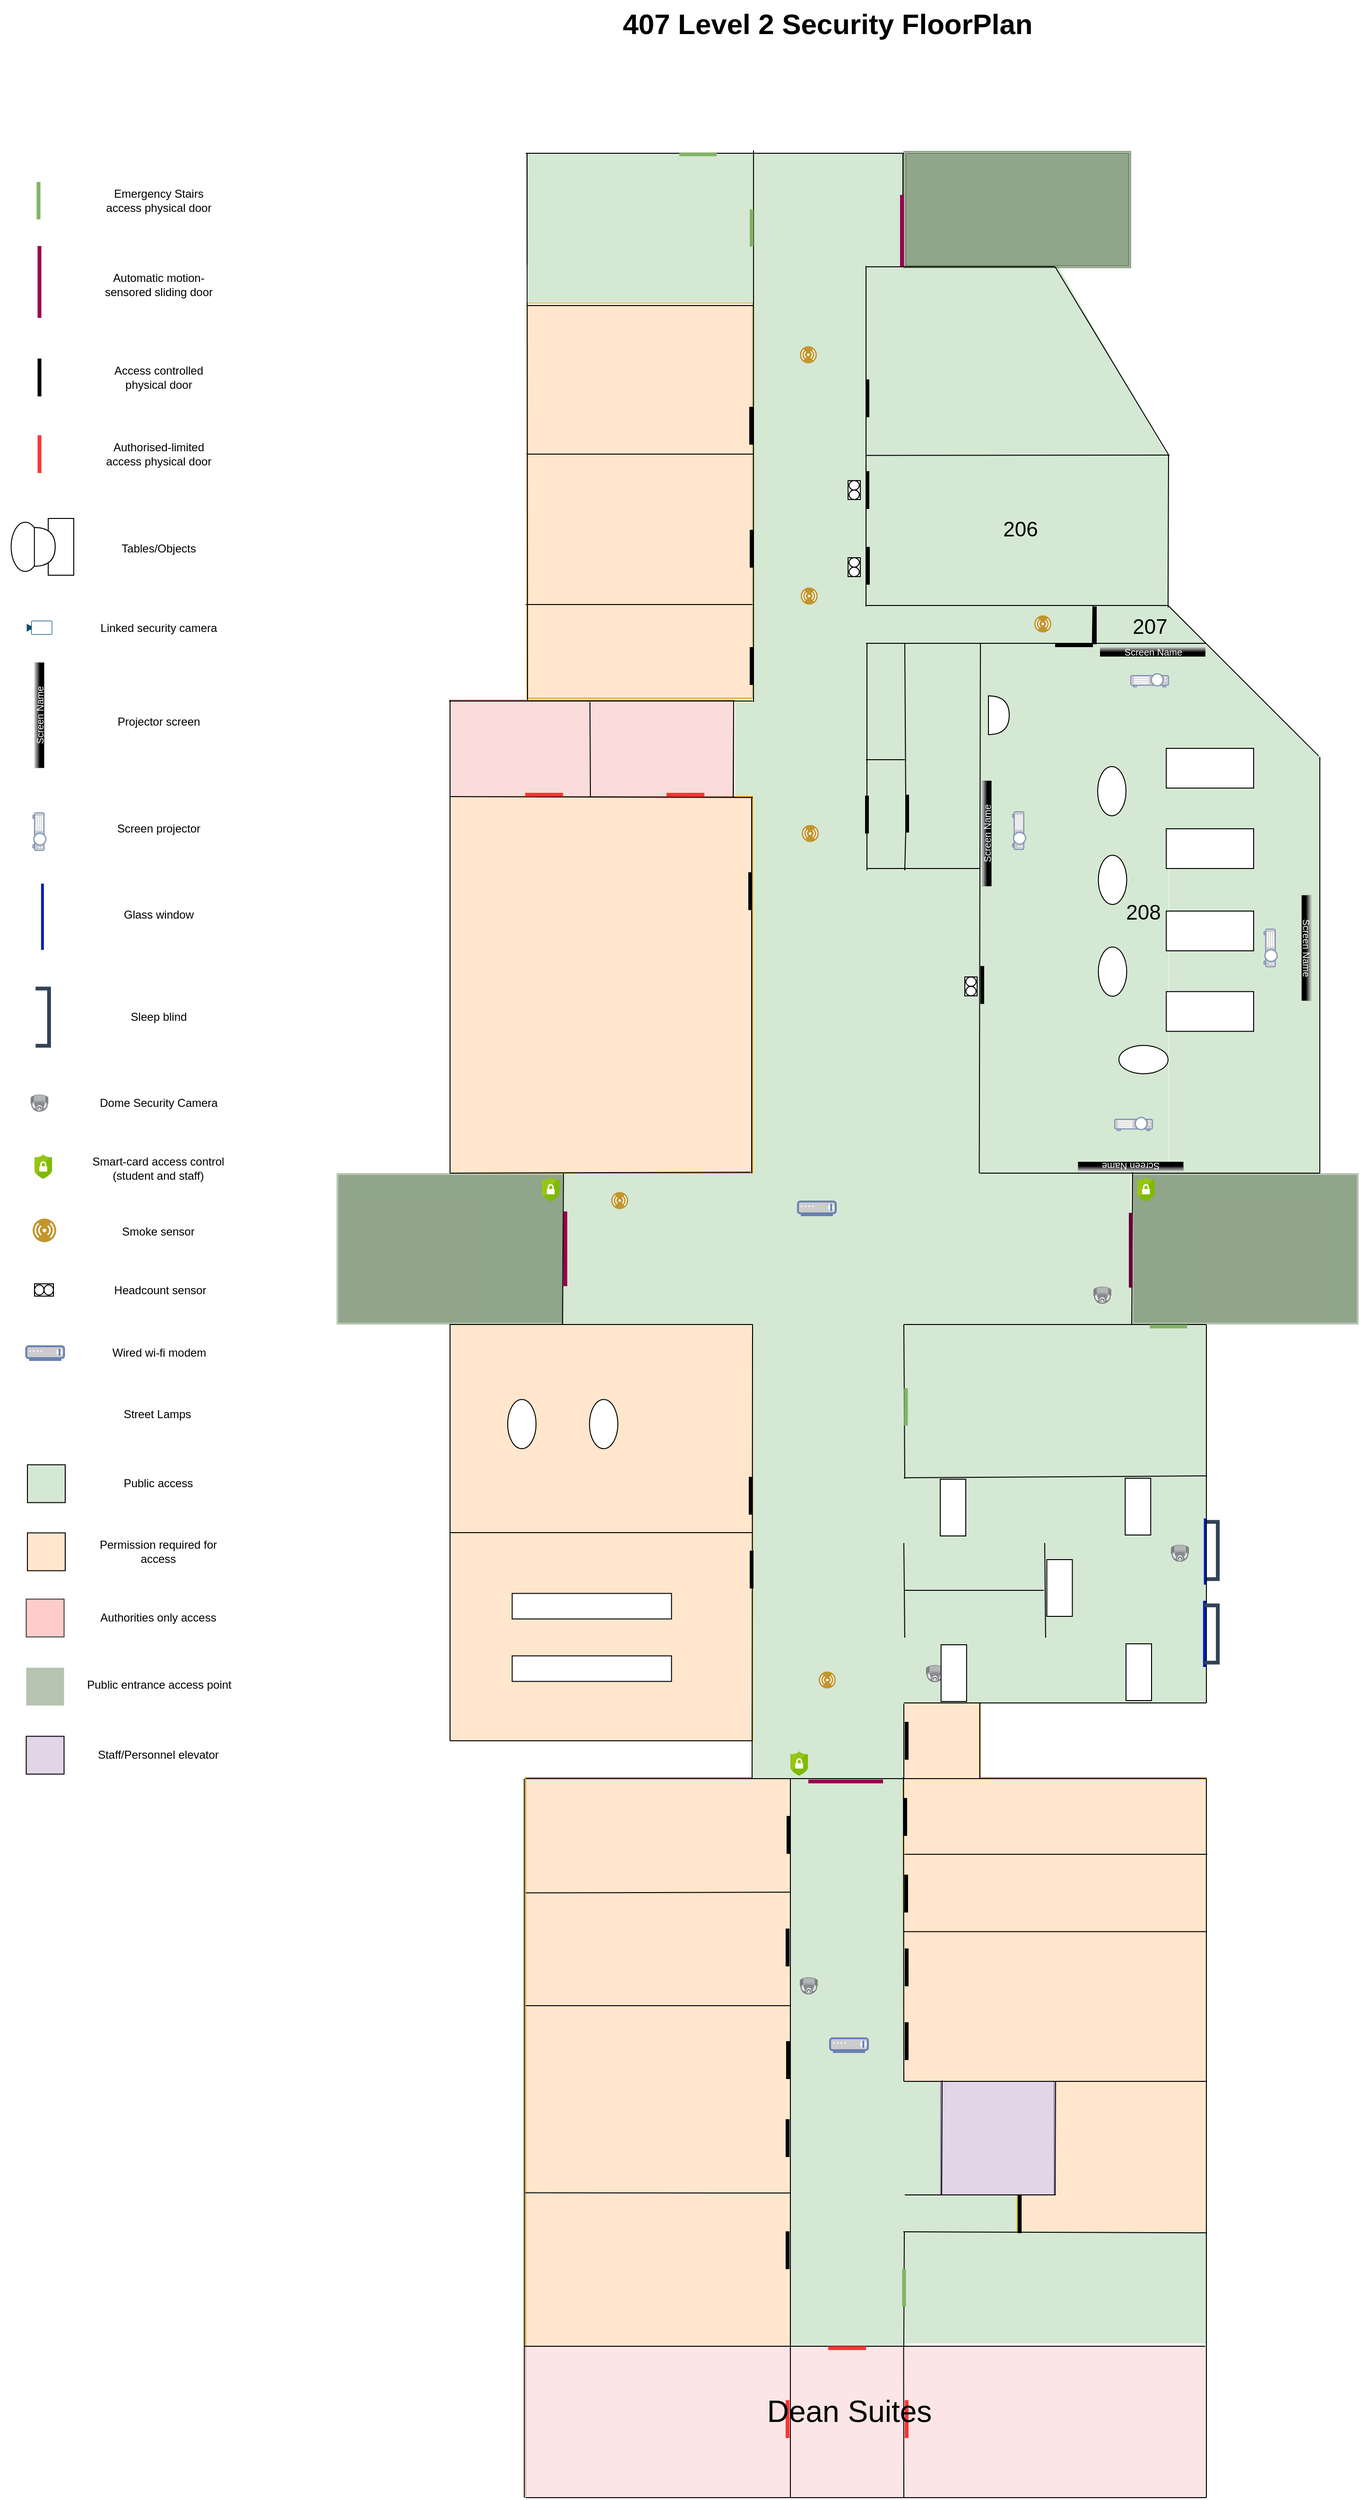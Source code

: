 <mxfile version="24.7.16" pages="3">
  <diagram name="Building407" id="dCMBrZHZ_UhN5NfpCyCJ">
    <mxGraphModel dx="2637" dy="2597" grid="1" gridSize="10" guides="1" tooltips="1" connect="1" arrows="1" fold="1" page="1" pageScale="1" pageWidth="827" pageHeight="1169" math="0" shadow="0">
      <root>
        <mxCell id="0" />
        <mxCell id="1" parent="0" />
        <mxCell id="croc7nk68DISZAEjj7JM-225" value="" style="rounded=0;whiteSpace=wrap;html=1;fillColor=#d5e8d4;strokeColor=none;rotation=-180;align=center;verticalAlign=middle;fontFamily=Helvetica;fontSize=12;fontColor=default;" vertex="1" parent="1">
          <mxGeometry x="160" y="2159.13" width="120" height="39.87" as="geometry" />
        </mxCell>
        <mxCell id="croc7nk68DISZAEjj7JM-51" value="" style="rounded=0;whiteSpace=wrap;html=1;fillColor=#d5e8d4;strokeColor=none;" vertex="1" parent="1">
          <mxGeometry x="320" y="320" width="120" height="760" as="geometry" />
        </mxCell>
        <mxCell id="croc7nk68DISZAEjj7JM-193" value="" style="shape=image;html=1;verticalAlign=top;verticalLabelPosition=bottom;labelBackgroundColor=#ffffff;imageAspect=0;aspect=fixed;image=https://cdn2.iconfinder.com/data/icons/boxicons-regular-vol-1/24/bx-circle-quarter-128.png;opacity=30;rotation=90;" vertex="1" parent="1">
          <mxGeometry x="280.08" y="482.5" width="87" height="87" as="geometry" />
        </mxCell>
        <mxCell id="croc7nk68DISZAEjj7JM-212" value="" style="rounded=0;whiteSpace=wrap;html=1;fillColor=#ffe6cc;strokeColor=#d79b00;" vertex="1" parent="1">
          <mxGeometry x="160" y="1719" width="320" height="321" as="geometry" />
        </mxCell>
        <mxCell id="croc7nk68DISZAEjj7JM-206" value="" style="rounded=0;whiteSpace=wrap;html=1;fillColor=#ffe6cc;strokeColor=#d79b00;" vertex="1" parent="1">
          <mxGeometry x="280" y="2040" width="200" height="160" as="geometry" />
        </mxCell>
        <mxCell id="croc7nk68DISZAEjj7JM-204" value="" style="rounded=0;whiteSpace=wrap;html=1;fillColor=#d5e8d4;strokeColor=none;" vertex="1" parent="1">
          <mxGeometry x="161" y="2199" width="319" height="118" as="geometry" />
        </mxCell>
        <mxCell id="mzHUonBrrAP12Gn4H00u-26" value="" style="rounded=0;whiteSpace=wrap;html=1;fillColor=#f8cecc;strokeColor=#b85450;opacity=50;" parent="1" vertex="1">
          <mxGeometry x="-240" y="2320" width="720" height="160" as="geometry" />
        </mxCell>
        <mxCell id="croc7nk68DISZAEjj7JM-197" value="" style="shape=image;html=1;verticalAlign=top;verticalLabelPosition=bottom;labelBackgroundColor=#ffffff;imageAspect=0;aspect=fixed;image=https://cdn2.iconfinder.com/data/icons/boxicons-regular-vol-1/24/bx-circle-quarter-128.png;opacity=30;rotation=90;" vertex="1" parent="1">
          <mxGeometry x="38.75" y="2281" width="90" height="90" as="geometry" />
        </mxCell>
        <mxCell id="croc7nk68DISZAEjj7JM-157" value="" style="rounded=0;whiteSpace=wrap;html=1;fillColor=#d5e8d4;strokeColor=none;rotation=90;align=center;verticalAlign=middle;fontFamily=Helvetica;fontSize=12;fontColor=default;" vertex="1" parent="1">
          <mxGeometry x="119.75" y="2080.25" width="120" height="39.87" as="geometry" />
        </mxCell>
        <mxCell id="croc7nk68DISZAEjj7JM-28" value="" style="shape=ext;double=1;rounded=0;whiteSpace=wrap;html=1;fillColor=#6d8764;fontColor=#ffffff;strokeColor=none;opacity=50;" vertex="1" parent="1">
          <mxGeometry x="-440" y="1080" width="241" height="160" as="geometry" />
        </mxCell>
        <mxCell id="croc7nk68DISZAEjj7JM-25" value="" style="rounded=0;whiteSpace=wrap;html=1;fillColor=#d5e8d4;strokeColor=none;" vertex="1" parent="1">
          <mxGeometry x="-200" y="1080" width="600" height="160" as="geometry" />
        </mxCell>
        <mxCell id="croc7nk68DISZAEjj7JM-153" value="" style="endArrow=none;html=1;rounded=0;entryX=1;entryY=1;entryDx=0;entryDy=0;" edge="1" parent="1">
          <mxGeometry width="50" height="50" relative="1" as="geometry">
            <mxPoint x="-200" y="1079" as="sourcePoint" />
            <mxPoint x="-201" y="1240" as="targetPoint" />
          </mxGeometry>
        </mxCell>
        <mxCell id="croc7nk68DISZAEjj7JM-142" value="" style="rounded=0;whiteSpace=wrap;html=1;fillColor=#d5e8d4;strokeColor=none;" vertex="1" parent="1">
          <mxGeometry x="39.75" y="1719" width="120.25" height="601" as="geometry" />
        </mxCell>
        <mxCell id="croc7nk68DISZAEjj7JM-140" value="" style="rounded=0;whiteSpace=wrap;html=1;fillColor=#ffe6cc;strokeColor=#d79b00;" vertex="1" parent="1">
          <mxGeometry x="-240" y="1719" width="280" height="601" as="geometry" />
        </mxCell>
        <mxCell id="croc7nk68DISZAEjj7JM-136" value="" style="rounded=0;whiteSpace=wrap;html=1;fillColor=#ffe6cc;strokeColor=#d79b00;" vertex="1" parent="1">
          <mxGeometry x="-238.5" y="160" width="238.5" height="418" as="geometry" />
        </mxCell>
        <mxCell id="croc7nk68DISZAEjj7JM-135" value="" style="rounded=0;whiteSpace=wrap;html=1;fillColor=#ffe6cc;strokeColor=#d79b00;" vertex="1" parent="1">
          <mxGeometry x="160" y="1640" width="80" height="80" as="geometry" />
        </mxCell>
        <mxCell id="croc7nk68DISZAEjj7JM-69" value="" style="rounded=0;whiteSpace=wrap;html=1;fillColor=#d5e8d4;strokeColor=none;" vertex="1" parent="1">
          <mxGeometry x="-0.5" y="1640" width="160.5" height="80" as="geometry" />
        </mxCell>
        <mxCell id="croc7nk68DISZAEjj7JM-23" value="" style="rounded=0;whiteSpace=wrap;html=1;fillColor=#d5e8d4;strokeColor=none;" vertex="1" parent="1">
          <mxGeometry y="1240" width="480" height="400" as="geometry" />
        </mxCell>
        <mxCell id="croc7nk68DISZAEjj7JM-79" value="" style="shape=image;html=1;verticalAlign=top;verticalLabelPosition=bottom;labelBackgroundColor=#ffffff;imageAspect=0;aspect=fixed;image=https://cdn2.iconfinder.com/data/icons/boxicons-regular-vol-1/24/bx-circle-quarter-128.png;opacity=30;rotation=0;" vertex="1" parent="1">
          <mxGeometry x="121.5" y="1651" width="90" height="90" as="geometry" />
        </mxCell>
        <mxCell id="croc7nk68DISZAEjj7JM-117" value="" style="shape=image;html=1;verticalAlign=top;verticalLabelPosition=bottom;labelBackgroundColor=#ffffff;imageAspect=0;aspect=fixed;image=https://cdn2.iconfinder.com/data/icons/boxicons-regular-vol-1/24/bx-circle-quarter-128.png;opacity=30;rotation=-90;" vertex="1" parent="1">
          <mxGeometry x="-12" y="1871" width="90" height="90" as="geometry" />
        </mxCell>
        <mxCell id="croc7nk68DISZAEjj7JM-118" value="" style="shape=image;html=1;verticalAlign=top;verticalLabelPosition=bottom;labelBackgroundColor=#ffffff;imageAspect=0;aspect=fixed;image=https://cdn2.iconfinder.com/data/icons/boxicons-regular-vol-1/24/bx-circle-quarter-128.png;opacity=30;rotation=-90;" vertex="1" parent="1">
          <mxGeometry x="-13" y="1990" width="90" height="90" as="geometry" />
        </mxCell>
        <mxCell id="croc7nk68DISZAEjj7JM-120" value="" style="shape=image;html=1;verticalAlign=top;verticalLabelPosition=bottom;labelBackgroundColor=#ffffff;imageAspect=0;aspect=fixed;image=https://cdn2.iconfinder.com/data/icons/boxicons-regular-vol-1/24/bx-circle-quarter-128.png;opacity=30;rotation=-90;" vertex="1" parent="1">
          <mxGeometry x="-12" y="2072" width="90" height="90" as="geometry" />
        </mxCell>
        <mxCell id="croc7nk68DISZAEjj7JM-119" value="" style="shape=image;html=1;verticalAlign=top;verticalLabelPosition=bottom;labelBackgroundColor=#ffffff;imageAspect=0;aspect=fixed;image=https://cdn2.iconfinder.com/data/icons/boxicons-regular-vol-1/24/bx-circle-quarter-128.png;opacity=30;rotation=-90;" vertex="1" parent="1">
          <mxGeometry x="-10" y="2191" width="90" height="90" as="geometry" />
        </mxCell>
        <mxCell id="croc7nk68DISZAEjj7JM-74" value="" style="endArrow=none;html=1;rounded=0;" edge="1" parent="1">
          <mxGeometry width="50" height="50" relative="1" as="geometry">
            <mxPoint x="-240" y="1720" as="sourcePoint" />
            <mxPoint x="480" y="1720" as="targetPoint" />
          </mxGeometry>
        </mxCell>
        <mxCell id="croc7nk68DISZAEjj7JM-123" value="" style="whiteSpace=wrap;html=1;aspect=fixed;fillColor=#e1d5e7;strokeColor=#9673a6;" vertex="1" parent="1">
          <mxGeometry x="199" y="2040" width="120" height="120" as="geometry" />
        </mxCell>
        <mxCell id="croc7nk68DISZAEjj7JM-115" value="" style="shape=image;html=1;verticalAlign=top;verticalLabelPosition=bottom;labelBackgroundColor=#ffffff;imageAspect=0;aspect=fixed;image=https://cdn2.iconfinder.com/data/icons/boxicons-regular-vol-1/24/bx-circle-quarter-128.png;opacity=30;" vertex="1" parent="1">
          <mxGeometry x="121" y="2231" width="90" height="90" as="geometry" />
        </mxCell>
        <mxCell id="mzHUonBrrAP12Gn4H00u-24" value="" style="rounded=0;whiteSpace=wrap;html=1;fillColor=#d5e8d4;strokeColor=none;" parent="1" vertex="1">
          <mxGeometry y="120" width="320" height="960" as="geometry" />
        </mxCell>
        <mxCell id="mzHUonBrrAP12Gn4H00u-27" value="" style="rounded=0;whiteSpace=wrap;html=1;fillColor=#ffe6cc;strokeColor=#d79b00;" parent="1" vertex="1">
          <mxGeometry x="-320" y="682" width="320" height="398" as="geometry" />
        </mxCell>
        <mxCell id="vpeIHx57n76zGfDnY5xr-102" value="" style="endArrow=none;html=1;rounded=0;entryX=1;entryY=1;entryDx=0;entryDy=0;" parent="1" edge="1">
          <mxGeometry width="50" height="50" relative="1" as="geometry">
            <mxPoint x="-1" y="682" as="sourcePoint" />
            <mxPoint x="-1.0" y="1080.0" as="targetPoint" />
          </mxGeometry>
        </mxCell>
        <mxCell id="mzHUonBrrAP12Gn4H00u-29" value="" style="rounded=0;whiteSpace=wrap;html=1;fillColor=#ffe6cc;strokeColor=#d79b00;" parent="1" vertex="1">
          <mxGeometry x="-320" y="1240" width="320" height="440" as="geometry" />
        </mxCell>
        <mxCell id="croc7nk68DISZAEjj7JM-104" value="" style="endArrow=none;html=1;rounded=0;exitX=1;exitY=0;exitDx=0;exitDy=0;entryX=0;entryY=1;entryDx=0;entryDy=0;" edge="1" parent="1" source="mzHUonBrrAP12Gn4H00u-29" target="croc7nk68DISZAEjj7JM-69">
          <mxGeometry width="50" height="50" relative="1" as="geometry">
            <mxPoint y="1240" as="sourcePoint" />
            <mxPoint y="2480" as="targetPoint" />
          </mxGeometry>
        </mxCell>
        <mxCell id="croc7nk68DISZAEjj7JM-72" value="" style="triangle;whiteSpace=wrap;html=1;rotation=-115;strokeColor=none;fillColor=#d5e8d4;" vertex="1" parent="1">
          <mxGeometry x="262.58" y="427.07" width="327.62" height="234.16" as="geometry" />
        </mxCell>
        <mxCell id="croc7nk68DISZAEjj7JM-71" value="" style="rounded=0;whiteSpace=wrap;html=1;fillColor=#d5e8d4;strokeColor=none;" vertex="1" parent="1">
          <mxGeometry x="440.5" y="640" width="159.5" height="440" as="geometry" />
        </mxCell>
        <mxCell id="croc7nk68DISZAEjj7JM-65" value="" style="triangle;whiteSpace=wrap;html=1;rotation=-210;strokeColor=none;fillColor=#d5e8d4;" vertex="1" parent="1">
          <mxGeometry x="193.63" y="154.24" width="200.53" height="234.16" as="geometry" />
        </mxCell>
        <mxCell id="croc7nk68DISZAEjj7JM-27" value="" style="shape=ext;double=1;rounded=0;whiteSpace=wrap;html=1;fillColor=#6d8764;fontColor=#ffffff;strokeColor=none;opacity=50;" vertex="1" parent="1">
          <mxGeometry x="401" y="1080" width="240" height="160" as="geometry" />
        </mxCell>
        <mxCell id="mzHUonBrrAP12Gn4H00u-37" value="" style="shape=partialRectangle;whiteSpace=wrap;html=1;bottom=1;right=1;left=1;top=0;fillColor=none;routingCenterX=-0.5;rotation=-90;strokeWidth=4;fontColor=#ffffff;strokeColor=#314354;" parent="1" vertex="1">
          <mxGeometry x="455.63" y="1472.75" width="60.62" height="12.25" as="geometry" />
        </mxCell>
        <mxCell id="vpeIHx57n76zGfDnY5xr-114" value="" style="endArrow=none;html=1;rounded=0;entryX=0.733;entryY=-0.001;entryDx=0;entryDy=0;entryPerimeter=0;" parent="1" target="croc7nk68DISZAEjj7JM-25" edge="1">
          <mxGeometry width="50" height="50" relative="1" as="geometry">
            <mxPoint x="241" y="520" as="sourcePoint" />
            <mxPoint x="241" y="920" as="targetPoint" />
          </mxGeometry>
        </mxCell>
        <mxCell id="vpeIHx57n76zGfDnY5xr-14" value="" style="endArrow=none;html=1;rounded=0;" parent="1" edge="1">
          <mxGeometry width="50" height="50" relative="1" as="geometry">
            <mxPoint x="120" y="121" as="sourcePoint" />
            <mxPoint x="120" y="481" as="targetPoint" />
          </mxGeometry>
        </mxCell>
        <mxCell id="croc7nk68DISZAEjj7JM-26" value="" style="endArrow=none;html=1;rounded=0;entryX=1;entryY=1;entryDx=0;entryDy=0;" edge="1" parent="1">
          <mxGeometry width="50" height="50" relative="1" as="geometry">
            <mxPoint x="402" y="1079" as="sourcePoint" />
            <mxPoint x="401" y="1240" as="targetPoint" />
          </mxGeometry>
        </mxCell>
        <mxCell id="vpeIHx57n76zGfDnY5xr-33" value="" style="endArrow=none;html=1;rounded=0;" parent="1" edge="1">
          <mxGeometry width="50" height="50" relative="1" as="geometry">
            <mxPoint x="121" y="520" as="sourcePoint" />
            <mxPoint x="121" y="760" as="targetPoint" />
          </mxGeometry>
        </mxCell>
        <mxCell id="vpeIHx57n76zGfDnY5xr-70" value="" style="shape=image;html=1;verticalAlign=top;verticalLabelPosition=bottom;labelBackgroundColor=#ffffff;imageAspect=0;aspect=fixed;image=https://cdn2.iconfinder.com/data/icons/boxicons-regular-vol-1/24/bx-circle-quarter-128.png;opacity=30;" parent="1" vertex="1">
          <mxGeometry x="77" y="673" width="90" height="90" as="geometry" />
        </mxCell>
        <mxCell id="vpeIHx57n76zGfDnY5xr-95" value="" style="shape=image;html=1;verticalAlign=top;verticalLabelPosition=bottom;labelBackgroundColor=#ffffff;imageAspect=0;aspect=fixed;image=https://cdn2.iconfinder.com/data/icons/boxicons-regular-vol-1/24/bx-circle-quarter-128.png;opacity=30;rotation=-90;" parent="1" vertex="1">
          <mxGeometry x="-11" y="1751" width="90" height="90" as="geometry" />
        </mxCell>
        <mxCell id="croc7nk68DISZAEjj7JM-18" value="" style="shape=image;html=1;verticalAlign=top;verticalLabelPosition=bottom;labelBackgroundColor=#ffffff;imageAspect=0;aspect=fixed;image=https://cdn2.iconfinder.com/data/icons/boxicons-regular-vol-1/24/bx-circle-quarter-128.png;opacity=30;rotation=0;" vertex="1" parent="1">
          <mxGeometry x="-120" y="-44.87" width="90" height="90" as="geometry" />
        </mxCell>
        <mxCell id="mzHUonBrrAP12Gn4H00u-25" value="" style="rounded=0;whiteSpace=wrap;html=1;fillColor=#d5e8d4;strokeColor=none;" parent="1" vertex="1">
          <mxGeometry x="-240" y="2" width="400" height="118" as="geometry" />
        </mxCell>
        <mxCell id="mzHUonBrrAP12Gn4H00u-17" value="" style="shape=image;html=1;verticalAlign=top;verticalLabelPosition=bottom;labelBackgroundColor=#ffffff;imageAspect=0;aspect=fixed;image=https://cdn2.iconfinder.com/data/icons/boxicons-regular-vol-1/24/bx-circle-quarter-128.png;opacity=30;rotation=-90;" parent="1" vertex="1">
          <mxGeometry x="-49.5" y="53" width="90" height="90" as="geometry" />
        </mxCell>
        <mxCell id="vpeIHx57n76zGfDnY5xr-71" value="" style="shape=image;html=1;verticalAlign=top;verticalLabelPosition=bottom;labelBackgroundColor=#ffffff;imageAspect=0;aspect=fixed;image=https://cdn2.iconfinder.com/data/icons/boxicons-regular-vol-1/24/bx-circle-quarter-128.png;opacity=30;" parent="1" vertex="1">
          <mxGeometry x="120" y="673" width="90" height="90" as="geometry" />
        </mxCell>
        <mxCell id="mzHUonBrrAP12Gn4H00u-46" value="" style="shape=ext;double=1;rounded=0;whiteSpace=wrap;html=1;fillColor=#6d8764;fontColor=#ffffff;strokeColor=#3A5431;opacity=50;" parent="1" vertex="1">
          <mxGeometry x="160" width="240" height="123" as="geometry" />
        </mxCell>
        <mxCell id="mzHUonBrrAP12Gn4H00u-28" value="" style="rounded=0;whiteSpace=wrap;html=1;fillColor=#f8cecc;strokeColor=#b85450;opacity=70;" parent="1" vertex="1">
          <mxGeometry x="-320" y="580" width="300" height="102" as="geometry" />
        </mxCell>
        <mxCell id="vpeIHx57n76zGfDnY5xr-94" value="" style="shape=image;html=1;verticalAlign=top;verticalLabelPosition=bottom;labelBackgroundColor=#ffffff;imageAspect=0;aspect=fixed;image=https://cdn2.iconfinder.com/data/icons/boxicons-regular-vol-1/24/bx-circle-quarter-128.png;opacity=30;rotation=-180;" parent="1" vertex="1">
          <mxGeometry x="-46.5" y="1438" width="90" height="90" as="geometry" />
        </mxCell>
        <mxCell id="vpeIHx57n76zGfDnY5xr-93" value="" style="shape=image;html=1;verticalAlign=top;verticalLabelPosition=bottom;labelBackgroundColor=#ffffff;imageAspect=0;aspect=fixed;image=https://cdn2.iconfinder.com/data/icons/boxicons-regular-vol-1/24/bx-circle-quarter-128.png;opacity=30;rotation=-90;" parent="1" vertex="1">
          <mxGeometry x="-47.5" y="1394" width="90" height="90" as="geometry" />
        </mxCell>
        <mxCell id="vpeIHx57n76zGfDnY5xr-77" value="" style="shape=image;html=1;verticalAlign=top;verticalLabelPosition=bottom;labelBackgroundColor=#ffffff;imageAspect=0;aspect=fixed;image=https://cdn2.iconfinder.com/data/icons/boxicons-regular-vol-1/24/bx-circle-quarter-128.png;opacity=30;rotation=-90;" parent="1" vertex="1">
          <mxGeometry x="-99" y="635" width="90" height="90" as="geometry" />
        </mxCell>
        <mxCell id="vpeIHx57n76zGfDnY5xr-78" value="" style="shape=image;html=1;verticalAlign=top;verticalLabelPosition=bottom;labelBackgroundColor=#ffffff;imageAspect=0;aspect=fixed;image=https://cdn2.iconfinder.com/data/icons/boxicons-regular-vol-1/24/bx-circle-quarter-128.png;opacity=30;rotation=-90;" parent="1" vertex="1">
          <mxGeometry x="-48" y="755" width="90" height="90" as="geometry" />
        </mxCell>
        <mxCell id="vpeIHx57n76zGfDnY5xr-67" value="" style="shape=image;html=1;verticalAlign=top;verticalLabelPosition=bottom;labelBackgroundColor=#ffffff;imageAspect=0;aspect=fixed;image=https://cdn2.iconfinder.com/data/icons/boxicons-regular-vol-1/24/bx-circle-quarter-128.png;opacity=30;" parent="1" vertex="1">
          <mxGeometry x="77.5" y="233" width="90" height="90" as="geometry" />
        </mxCell>
        <mxCell id="vpeIHx57n76zGfDnY5xr-69" value="" style="shape=image;html=1;verticalAlign=top;verticalLabelPosition=bottom;labelBackgroundColor=#ffffff;imageAspect=0;aspect=fixed;image=https://cdn2.iconfinder.com/data/icons/boxicons-regular-vol-1/24/bx-circle-quarter-128.png;opacity=30;rotation=-90;" parent="1" vertex="1">
          <mxGeometry x="-49" y="516" width="90" height="90" as="geometry" />
        </mxCell>
        <mxCell id="vpeIHx57n76zGfDnY5xr-68" value="" style="shape=image;html=1;verticalAlign=top;verticalLabelPosition=bottom;labelBackgroundColor=#ffffff;imageAspect=0;aspect=fixed;image=https://cdn2.iconfinder.com/data/icons/boxicons-regular-vol-1/24/bx-circle-quarter-128.png;opacity=30;rotation=-90;" parent="1" vertex="1">
          <mxGeometry x="-47.5" y="393" width="90" height="90" as="geometry" />
        </mxCell>
        <mxCell id="vpeIHx57n76zGfDnY5xr-5" value="" style="endArrow=none;html=1;rounded=0;" parent="1" edge="1">
          <mxGeometry width="50" height="50" relative="1" as="geometry">
            <mxPoint x="-240" y="2" as="sourcePoint" />
            <mxPoint x="160" y="2" as="targetPoint" />
          </mxGeometry>
        </mxCell>
        <mxCell id="vpeIHx57n76zGfDnY5xr-7" value="" style="endArrow=none;html=1;rounded=0;" parent="1" edge="1">
          <mxGeometry width="50" height="50" relative="1" as="geometry">
            <mxPoint x="159" y="2" as="sourcePoint" />
            <mxPoint x="159" y="52" as="targetPoint" />
          </mxGeometry>
        </mxCell>
        <mxCell id="vpeIHx57n76zGfDnY5xr-9" value="" style="line;strokeWidth=4;html=1;perimeter=backbonePerimeter;points=[];outlineConnect=0;rotation=90;strokeColor=#99004D;fillColor=#f5f5f5;fontColor=#333333;" parent="1" vertex="1">
          <mxGeometry x="120" y="79" width="76" height="10" as="geometry" />
        </mxCell>
        <mxCell id="vpeIHx57n76zGfDnY5xr-11" value="" style="endArrow=none;html=1;rounded=0;" parent="1" edge="1">
          <mxGeometry width="50" height="50" relative="1" as="geometry">
            <mxPoint x="120" y="122" as="sourcePoint" />
            <mxPoint x="320" y="122" as="targetPoint" />
          </mxGeometry>
        </mxCell>
        <mxCell id="vpeIHx57n76zGfDnY5xr-12" value="" style="endArrow=none;html=1;rounded=0;" parent="1" edge="1">
          <mxGeometry width="50" height="50" relative="1" as="geometry">
            <mxPoint x="600" y="640" as="sourcePoint" />
            <mxPoint x="600" y="1080" as="targetPoint" />
          </mxGeometry>
        </mxCell>
        <mxCell id="vpeIHx57n76zGfDnY5xr-13" value="" style="endArrow=none;html=1;rounded=0;" parent="1" edge="1">
          <mxGeometry width="50" height="50" relative="1" as="geometry">
            <mxPoint x="1" y="-1" as="sourcePoint" />
            <mxPoint x="1" y="582" as="targetPoint" />
          </mxGeometry>
        </mxCell>
        <mxCell id="vpeIHx57n76zGfDnY5xr-18" value="" style="line;strokeWidth=4;html=1;perimeter=backbonePerimeter;points=[];outlineConnect=0;rotation=90;strokeColor=#000000;" parent="1" vertex="1">
          <mxGeometry x="101.5" y="256" width="40" height="10" as="geometry" />
        </mxCell>
        <mxCell id="vpeIHx57n76zGfDnY5xr-22" value="" style="endArrow=none;html=1;rounded=0;entryX=0;entryY=1;entryDx=0;entryDy=0;" parent="1" edge="1" target="mzHUonBrrAP12Gn4H00u-27">
          <mxGeometry width="50" height="50" relative="1" as="geometry">
            <mxPoint x="-320" y="580" as="sourcePoint" />
            <mxPoint x="-300" y="1530" as="targetPoint" />
          </mxGeometry>
        </mxCell>
        <mxCell id="vpeIHx57n76zGfDnY5xr-23" value="" style="endArrow=none;html=1;rounded=0;" parent="1" edge="1">
          <mxGeometry width="50" height="50" relative="1" as="geometry">
            <mxPoint x="-240" y="479" as="sourcePoint" />
            <mxPoint y="479" as="targetPoint" />
          </mxGeometry>
        </mxCell>
        <mxCell id="vpeIHx57n76zGfDnY5xr-24" value="" style="line;strokeWidth=4;html=1;perimeter=backbonePerimeter;points=[];outlineConnect=0;rotation=90;strokeColor=default;" parent="1" vertex="1">
          <mxGeometry x="-21" y="415" width="40" height="10" as="geometry" />
        </mxCell>
        <mxCell id="vpeIHx57n76zGfDnY5xr-28" value="" style="line;strokeWidth=4;html=1;perimeter=backbonePerimeter;points=[];outlineConnect=0;rotation=90;strokeColor=#000000;" parent="1" vertex="1">
          <mxGeometry x="-21" y="539" width="40" height="10" as="geometry" />
        </mxCell>
        <mxCell id="vpeIHx57n76zGfDnY5xr-30" value="" style="endArrow=none;html=1;rounded=0;" parent="1" edge="1">
          <mxGeometry width="50" height="50" relative="1" as="geometry">
            <mxPoint x="-321" y="581" as="sourcePoint" />
            <mxPoint y="581" as="targetPoint" />
          </mxGeometry>
        </mxCell>
        <mxCell id="vpeIHx57n76zGfDnY5xr-31" value="" style="endArrow=none;html=1;rounded=0;" parent="1" edge="1">
          <mxGeometry width="50" height="50" relative="1" as="geometry">
            <mxPoint x="121" y="758" as="sourcePoint" />
            <mxPoint x="241" y="758" as="targetPoint" />
          </mxGeometry>
        </mxCell>
        <mxCell id="vpeIHx57n76zGfDnY5xr-32" value="" style="endArrow=none;html=1;rounded=0;" parent="1" edge="1">
          <mxGeometry width="50" height="50" relative="1" as="geometry">
            <mxPoint x="120" y="643" as="sourcePoint" />
            <mxPoint x="161" y="643" as="targetPoint" />
          </mxGeometry>
        </mxCell>
        <mxCell id="vpeIHx57n76zGfDnY5xr-37" value="" style="endArrow=none;html=1;rounded=0;exitX=0;exitY=1;exitDx=0;exitDy=0;" parent="1" edge="1" source="mzHUonBrrAP12Gn4H00u-27">
          <mxGeometry width="50" height="50" relative="1" as="geometry">
            <mxPoint x="-202" y="1079" as="sourcePoint" />
            <mxPoint x="-2" y="1079" as="targetPoint" />
          </mxGeometry>
        </mxCell>
        <mxCell id="vpeIHx57n76zGfDnY5xr-39" value="" style="line;strokeWidth=4;html=1;perimeter=backbonePerimeter;points=[];outlineConnect=0;rotation=90;strokeColor=#660033;" parent="1" vertex="1">
          <mxGeometry x="360.5" y="1156.5" width="79" height="10" as="geometry" />
        </mxCell>
        <mxCell id="vpeIHx57n76zGfDnY5xr-40" value="" style="endArrow=none;html=1;rounded=0;" parent="1" edge="1">
          <mxGeometry width="50" height="50" relative="1" as="geometry">
            <mxPoint x="160" y="1240" as="sourcePoint" />
            <mxPoint x="480" y="1240" as="targetPoint" />
          </mxGeometry>
        </mxCell>
        <mxCell id="vpeIHx57n76zGfDnY5xr-41" value="" style="endArrow=none;html=1;rounded=0;exitX=0.5;exitY=1;exitDx=0;exitDy=0;" parent="1" edge="1" source="croc7nk68DISZAEjj7JM-28">
          <mxGeometry width="50" height="50" relative="1" as="geometry">
            <mxPoint x="-200" y="1240" as="sourcePoint" />
            <mxPoint y="1240" as="targetPoint" />
          </mxGeometry>
        </mxCell>
        <mxCell id="vpeIHx57n76zGfDnY5xr-42" value="" style="line;strokeWidth=4;html=1;perimeter=backbonePerimeter;points=[];outlineConnect=0;rotation=90;strokeColor=#99004D;" parent="1" vertex="1">
          <mxGeometry x="-237.5" y="1155" width="79" height="10" as="geometry" />
        </mxCell>
        <mxCell id="vpeIHx57n76zGfDnY5xr-43" value="" style="endArrow=none;html=1;rounded=0;" parent="1" edge="1">
          <mxGeometry width="50" height="50" relative="1" as="geometry">
            <mxPoint x="40" y="1720" as="sourcePoint" />
            <mxPoint x="40" y="2480" as="targetPoint" />
          </mxGeometry>
        </mxCell>
        <mxCell id="vpeIHx57n76zGfDnY5xr-44" value="" style="endArrow=none;html=1;rounded=0;" parent="1" edge="1">
          <mxGeometry width="50" height="50" relative="1" as="geometry">
            <mxPoint x="-320" y="1460" as="sourcePoint" />
            <mxPoint y="1460" as="targetPoint" />
          </mxGeometry>
        </mxCell>
        <mxCell id="vpeIHx57n76zGfDnY5xr-45" value="" style="endArrow=none;html=1;rounded=0;exitX=0;exitY=1;exitDx=0;exitDy=0;" parent="1" edge="1">
          <mxGeometry width="50" height="50" relative="1" as="geometry">
            <mxPoint x="-320" y="1680" as="sourcePoint" />
            <mxPoint y="1680" as="targetPoint" />
          </mxGeometry>
        </mxCell>
        <mxCell id="vpeIHx57n76zGfDnY5xr-47" value="" style="endArrow=none;html=1;rounded=0;entryX=1;entryY=1;entryDx=0;entryDy=0;" parent="1" edge="1">
          <mxGeometry width="50" height="50" relative="1" as="geometry">
            <mxPoint x="-240" y="2480" as="sourcePoint" />
            <mxPoint x="480" y="2480" as="targetPoint" />
          </mxGeometry>
        </mxCell>
        <mxCell id="vpeIHx57n76zGfDnY5xr-48" value="" style="endArrow=none;html=1;rounded=0;" parent="1" edge="1">
          <mxGeometry width="50" height="50" relative="1" as="geometry">
            <mxPoint x="159.54" y="1718.5" as="sourcePoint" />
            <mxPoint x="160" y="2040" as="targetPoint" />
          </mxGeometry>
        </mxCell>
        <mxCell id="vpeIHx57n76zGfDnY5xr-51" value="" style="endArrow=none;html=1;rounded=0;" parent="1" edge="1">
          <mxGeometry width="50" height="50" relative="1" as="geometry">
            <mxPoint x="-240" y="1840.79" as="sourcePoint" />
            <mxPoint x="40" y="1840" as="targetPoint" />
          </mxGeometry>
        </mxCell>
        <mxCell id="vpeIHx57n76zGfDnY5xr-54" value="" style="endArrow=none;html=1;rounded=0;" parent="1" edge="1">
          <mxGeometry width="50" height="50" relative="1" as="geometry">
            <mxPoint x="160" y="2040" as="sourcePoint" />
            <mxPoint x="480" y="2040" as="targetPoint" />
          </mxGeometry>
        </mxCell>
        <mxCell id="vpeIHx57n76zGfDnY5xr-55" value="" style="endArrow=none;html=1;rounded=0;" parent="1" edge="1">
          <mxGeometry width="50" height="50" relative="1" as="geometry">
            <mxPoint x="160.75" y="1800" as="sourcePoint" />
            <mxPoint x="481" y="1800" as="targetPoint" />
          </mxGeometry>
        </mxCell>
        <mxCell id="vpeIHx57n76zGfDnY5xr-56" value="" style="endArrow=none;html=1;rounded=0;" parent="1" edge="1">
          <mxGeometry width="50" height="50" relative="1" as="geometry">
            <mxPoint x="160" y="1471" as="sourcePoint" />
            <mxPoint x="161" y="1571" as="targetPoint" />
          </mxGeometry>
        </mxCell>
        <mxCell id="vpeIHx57n76zGfDnY5xr-57" value="" style="endArrow=none;html=1;rounded=0;" parent="1" edge="1">
          <mxGeometry width="50" height="50" relative="1" as="geometry">
            <mxPoint x="308" y="1521" as="sourcePoint" />
            <mxPoint x="160" y="1521" as="targetPoint" />
          </mxGeometry>
        </mxCell>
        <mxCell id="vpeIHx57n76zGfDnY5xr-74" value="" style="endArrow=none;html=1;rounded=0;exitX=0;exitY=0;exitDx=0;exitDy=0;" parent="1" edge="1" source="mzHUonBrrAP12Gn4H00u-27">
          <mxGeometry width="50" height="50" relative="1" as="geometry">
            <mxPoint x="-200" y="682.52" as="sourcePoint" />
            <mxPoint y="683" as="targetPoint" />
          </mxGeometry>
        </mxCell>
        <mxCell id="vpeIHx57n76zGfDnY5xr-75" value="" style="line;strokeWidth=4;html=1;perimeter=backbonePerimeter;points=[];outlineConnect=0;rotation=0;strokeColor=#FF3333;fillColor=#000000;" parent="1" vertex="1">
          <mxGeometry x="-91" y="675" width="40" height="10" as="geometry" />
        </mxCell>
        <mxCell id="vpeIHx57n76zGfDnY5xr-79" value="" style="line;strokeWidth=4;html=1;perimeter=backbonePerimeter;points=[];outlineConnect=0;rotation=90;strokeColor=#000000;fillColor=#000000;" parent="1" vertex="1">
          <mxGeometry x="-22.5" y="777" width="40" height="10" as="geometry" />
        </mxCell>
        <mxCell id="vpeIHx57n76zGfDnY5xr-80" value="" style="line;strokeWidth=4;html=1;perimeter=backbonePerimeter;points=[];outlineConnect=0;rotation=90;strokeColor=#000000;fillColor=#000000;" parent="1" vertex="1">
          <mxGeometry x="-22" y="1416" width="40" height="10" as="geometry" />
        </mxCell>
        <mxCell id="vpeIHx57n76zGfDnY5xr-81" value="" style="line;strokeWidth=4;html=1;perimeter=backbonePerimeter;points=[];outlineConnect=0;rotation=90;strokeColor=#000000;fillColor=#000000;" parent="1" vertex="1">
          <mxGeometry x="-21" y="1494" width="40" height="10" as="geometry" />
        </mxCell>
        <mxCell id="vpeIHx57n76zGfDnY5xr-82" value="" style="line;strokeWidth=4;html=1;perimeter=backbonePerimeter;points=[];outlineConnect=0;rotation=90;strokeColor=#99004D;" parent="1" vertex="1">
          <mxGeometry x="-792.25" y="133" width="76" height="10" as="geometry" />
        </mxCell>
        <mxCell id="vpeIHx57n76zGfDnY5xr-83" value="" style="line;strokeWidth=4;html=1;perimeter=backbonePerimeter;points=[];outlineConnect=0;rotation=90;strokeColor=#000000;" parent="1" vertex="1">
          <mxGeometry x="-774.25" y="234" width="40" height="10" as="geometry" />
        </mxCell>
        <mxCell id="vpeIHx57n76zGfDnY5xr-84" value="" style="line;strokeWidth=4;html=1;perimeter=backbonePerimeter;points=[];outlineConnect=0;rotation=-90;strokeColor=#FF3333;fillColor=#000000;" parent="1" vertex="1">
          <mxGeometry x="-774.25" y="315" width="40" height="10" as="geometry" />
        </mxCell>
        <mxCell id="vpeIHx57n76zGfDnY5xr-86" value="" style="line;strokeWidth=4;html=1;perimeter=backbonePerimeter;points=[];outlineConnect=0;rotation=90;strokeColor=#000000;fillColor=#000000;" parent="1" vertex="1">
          <mxGeometry x="18" y="1771" width="40" height="17" as="geometry" />
        </mxCell>
        <mxCell id="vpeIHx57n76zGfDnY5xr-87" value="" style="line;strokeWidth=4;html=1;perimeter=backbonePerimeter;points=[];outlineConnect=0;rotation=90;strokeColor=#000000;fillColor=#000000;" parent="1" vertex="1">
          <mxGeometry x="17" y="1890" width="40" height="17" as="geometry" />
        </mxCell>
        <mxCell id="vpeIHx57n76zGfDnY5xr-88" value="" style="line;strokeWidth=4;html=1;perimeter=backbonePerimeter;points=[];outlineConnect=0;rotation=90;strokeColor=#000000;fillColor=#000000;" parent="1" vertex="1">
          <mxGeometry x="17.5" y="2009" width="40" height="17" as="geometry" />
        </mxCell>
        <mxCell id="vpeIHx57n76zGfDnY5xr-90" value="" style="line;strokeWidth=4;html=1;perimeter=backbonePerimeter;points=[];outlineConnect=0;rotation=90;strokeColor=#000000;fillColor=#000000;" parent="1" vertex="1">
          <mxGeometry x="141.5" y="1752" width="40" height="17" as="geometry" />
        </mxCell>
        <mxCell id="vpeIHx57n76zGfDnY5xr-91" value="" style="line;strokeWidth=4;html=1;perimeter=backbonePerimeter;points=[];outlineConnect=0;rotation=90;strokeColor=#000000;fillColor=#000000;" parent="1" vertex="1">
          <mxGeometry x="142.5" y="1833" width="40" height="17" as="geometry" />
        </mxCell>
        <mxCell id="vpeIHx57n76zGfDnY5xr-97" value="" style="endArrow=none;html=1;rounded=0;" parent="1" edge="1">
          <mxGeometry width="50" height="50" relative="1" as="geometry">
            <mxPoint x="120" y="520" as="sourcePoint" />
            <mxPoint x="480" y="520" as="targetPoint" />
          </mxGeometry>
        </mxCell>
        <mxCell id="vpeIHx57n76zGfDnY5xr-98" value="" style="endArrow=none;html=1;rounded=0;" parent="1" edge="1">
          <mxGeometry width="50" height="50" relative="1" as="geometry">
            <mxPoint x="120" y="480" as="sourcePoint" />
            <mxPoint x="440" y="480" as="targetPoint" />
          </mxGeometry>
        </mxCell>
        <mxCell id="vpeIHx57n76zGfDnY5xr-101" value="" style="endArrow=none;html=1;rounded=0;" parent="1" edge="1">
          <mxGeometry width="50" height="50" relative="1" as="geometry">
            <mxPoint x="-20" y="581" as="sourcePoint" />
            <mxPoint x="-20.5" y="683" as="targetPoint" />
          </mxGeometry>
        </mxCell>
        <mxCell id="vpeIHx57n76zGfDnY5xr-107" value="" style="ellipse;whiteSpace=wrap;html=1;rotation=90;" parent="1" vertex="1">
          <mxGeometry x="354.75" y="755" width="52" height="30" as="geometry" />
        </mxCell>
        <mxCell id="vpeIHx57n76zGfDnY5xr-108" value="" style="shape=or;whiteSpace=wrap;html=1;" parent="1" vertex="1">
          <mxGeometry x="249.5" y="575.5" width="22" height="41" as="geometry" />
        </mxCell>
        <mxCell id="vpeIHx57n76zGfDnY5xr-110" value="" style="points=[[0,0.5,0],[0.19,0.02,0],[0.59,0,0],[0.985,0.02,0],[1,0.5,0],[0.985,0.98,0],[0.59,1,0],[0.19,0.98,0]];verticalLabelPosition=bottom;sketch=0;html=1;verticalAlign=top;aspect=fixed;align=center;pointerEvents=1;shape=mxgraph.cisco19.camera;fillColor=#005073;strokeColor=none;" parent="1" vertex="1">
          <mxGeometry x="-767.75" y="496" width="27" height="15" as="geometry" />
        </mxCell>
        <mxCell id="vpeIHx57n76zGfDnY5xr-111" value="" style="fontColor=#0066CC;verticalAlign=top;verticalLabelPosition=bottom;labelPosition=center;align=center;html=1;outlineConnect=0;fillColor=#CCCCCC;strokeColor=#6881B3;gradientColor=none;gradientDirection=north;strokeWidth=2;shape=mxgraph.networks.video_projector;rotation=90;" parent="1" vertex="1">
          <mxGeometry x="262" y="711" width="40" height="14" as="geometry" />
        </mxCell>
        <mxCell id="vpeIHx57n76zGfDnY5xr-112" value="Screen Name" style="strokeWidth=1;html=1;shadow=0;dashed=0;shape=mxgraph.ios.iScreenNameBar;fillColor2=#000000;fillColor3=#ffffff;buttonText=;fontColor=#ffffff;fontSize=10;whiteSpace=wrap;align=center;sketch=0;rotation=-90;" parent="1" vertex="1">
          <mxGeometry x="192" y="716" width="111.5" height="10" as="geometry" />
        </mxCell>
        <mxCell id="vpeIHx57n76zGfDnY5xr-117" value="Screen Name" style="strokeWidth=1;html=1;shadow=0;dashed=0;shape=mxgraph.ios.iScreenNameBar;fillColor2=#000000;fillColor3=#ffffff;buttonText=;fontColor=#ffffff;fontSize=10;whiteSpace=wrap;align=center;sketch=0;rotation=90;" parent="1" vertex="1">
          <mxGeometry x="530" y="837" width="111.5" height="10" as="geometry" />
        </mxCell>
        <mxCell id="mzHUonBrrAP12Gn4H00u-1" value="" style="shape=image;html=1;verticalAlign=top;verticalLabelPosition=bottom;labelBackgroundColor=#ffffff;imageAspect=0;aspect=fixed;image=https://cdn2.iconfinder.com/data/icons/boxicons-regular-vol-1/24/bx-circle-quarter-128.png;opacity=30;" parent="1" vertex="1">
          <mxGeometry x="-795.25" y="212" width="90" height="90" as="geometry" />
        </mxCell>
        <mxCell id="mzHUonBrrAP12Gn4H00u-2" value="Screen Name" style="strokeWidth=1;html=1;shadow=0;dashed=0;shape=mxgraph.ios.iScreenNameBar;fillColor2=#000000;fillColor3=#ffffff;buttonText=;fontColor=#ffffff;fontSize=10;whiteSpace=wrap;align=center;sketch=0;rotation=-90;" parent="1" vertex="1">
          <mxGeometry x="-810" y="591" width="111.5" height="10" as="geometry" />
        </mxCell>
        <mxCell id="mzHUonBrrAP12Gn4H00u-3" value="" style="fontColor=#0066CC;verticalAlign=top;verticalLabelPosition=bottom;labelPosition=center;align=center;html=1;outlineConnect=0;fillColor=#CCCCCC;strokeColor=#6881B3;gradientColor=none;gradientDirection=north;strokeWidth=2;shape=mxgraph.networks.video_projector;rotation=90;" parent="1" vertex="1">
          <mxGeometry x="-774.25" y="712" width="40" height="14" as="geometry" />
        </mxCell>
        <mxCell id="mzHUonBrrAP12Gn4H00u-4" value="Automatic motion-sensored sliding door" style="text;html=1;align=center;verticalAlign=middle;whiteSpace=wrap;rounded=0;" parent="1" vertex="1">
          <mxGeometry x="-693.25" y="126" width="130" height="30" as="geometry" />
        </mxCell>
        <mxCell id="mzHUonBrrAP12Gn4H00u-5" value="Access controlled physical door" style="text;html=1;align=center;verticalAlign=middle;whiteSpace=wrap;rounded=0;" parent="1" vertex="1">
          <mxGeometry x="-693.25" y="224" width="130" height="30" as="geometry" />
        </mxCell>
        <mxCell id="mzHUonBrrAP12Gn4H00u-6" value="Authorised-limited access physical door" style="text;html=1;align=center;verticalAlign=middle;whiteSpace=wrap;rounded=0;" parent="1" vertex="1">
          <mxGeometry x="-693.25" y="305" width="130" height="30" as="geometry" />
        </mxCell>
        <mxCell id="mzHUonBrrAP12Gn4H00u-8" value="Linked security camera" style="text;html=1;align=center;verticalAlign=middle;whiteSpace=wrap;rounded=0;" parent="1" vertex="1">
          <mxGeometry x="-693.25" y="488.5" width="130" height="30" as="geometry" />
        </mxCell>
        <mxCell id="mzHUonBrrAP12Gn4H00u-9" value="Projector screen" style="text;html=1;align=center;verticalAlign=middle;whiteSpace=wrap;rounded=0;" parent="1" vertex="1">
          <mxGeometry x="-693.25" y="588" width="130" height="30" as="geometry" />
        </mxCell>
        <mxCell id="mzHUonBrrAP12Gn4H00u-10" value="Screen projector" style="text;html=1;align=center;verticalAlign=middle;whiteSpace=wrap;rounded=0;" parent="1" vertex="1">
          <mxGeometry x="-693.25" y="701" width="130" height="30" as="geometry" />
        </mxCell>
        <mxCell id="mzHUonBrrAP12Gn4H00u-11" value="" style="endArrow=none;html=1;rounded=0;" parent="1" edge="1">
          <mxGeometry width="50" height="50" relative="1" as="geometry">
            <mxPoint x="-239" y="163" as="sourcePoint" />
            <mxPoint x="1" y="163" as="targetPoint" />
          </mxGeometry>
        </mxCell>
        <mxCell id="mzHUonBrrAP12Gn4H00u-13" value="" style="line;strokeWidth=4;html=1;perimeter=backbonePerimeter;points=[];outlineConnect=0;rotation=90;strokeColor=#82b366;fillColor=#d5e8d4;" parent="1" vertex="1">
          <mxGeometry x="-775" y="49" width="39.5" height="6.25" as="geometry" />
        </mxCell>
        <mxCell id="mzHUonBrrAP12Gn4H00u-14" value="Emergency Stairs access physical door" style="text;html=1;align=center;verticalAlign=middle;whiteSpace=wrap;rounded=0;" parent="1" vertex="1">
          <mxGeometry x="-693.25" y="37.13" width="130" height="30" as="geometry" />
        </mxCell>
        <mxCell id="mzHUonBrrAP12Gn4H00u-12" value="" style="line;strokeWidth=4;html=1;perimeter=backbonePerimeter;points=[];outlineConnect=0;rotation=90;strokeColor=#82b366;fillColor=#d5e8d4;" parent="1" vertex="1">
          <mxGeometry x="-20.75" y="77.87" width="39.5" height="6.25" as="geometry" />
        </mxCell>
        <mxCell id="mzHUonBrrAP12Gn4H00u-16" value="" style="shape=image;html=1;verticalAlign=top;verticalLabelPosition=bottom;labelBackgroundColor=#ffffff;imageAspect=0;aspect=fixed;image=https://cdn2.iconfinder.com/data/icons/boxicons-regular-vol-1/24/bx-circle-quarter-128.png;opacity=30;" parent="1" vertex="1">
          <mxGeometry x="-795.25" y="24" width="90" height="90" as="geometry" />
        </mxCell>
        <mxCell id="mzHUonBrrAP12Gn4H00u-19" value="" style="endArrow=none;html=1;rounded=0;" parent="1" edge="1">
          <mxGeometry width="50" height="50" relative="1" as="geometry">
            <mxPoint x="160" y="1402" as="sourcePoint" />
            <mxPoint x="480" y="1400" as="targetPoint" />
          </mxGeometry>
        </mxCell>
        <mxCell id="mzHUonBrrAP12Gn4H00u-20" value="" style="endArrow=none;html=1;rounded=0;" parent="1" edge="1">
          <mxGeometry width="50" height="50" relative="1" as="geometry">
            <mxPoint x="160" y="1240" as="sourcePoint" />
            <mxPoint x="161" y="1403" as="targetPoint" />
          </mxGeometry>
        </mxCell>
        <mxCell id="mzHUonBrrAP12Gn4H00u-21" value="" style="shape=image;html=1;verticalAlign=top;verticalLabelPosition=bottom;labelBackgroundColor=#ffffff;imageAspect=0;aspect=fixed;image=https://cdn2.iconfinder.com/data/icons/boxicons-regular-vol-1/24/bx-circle-quarter-128.png;opacity=30;" parent="1" vertex="1">
          <mxGeometry x="122" y="1299" width="90" height="90" as="geometry" />
        </mxCell>
        <mxCell id="mzHUonBrrAP12Gn4H00u-33" value="" style="endArrow=none;html=1;rounded=0;strokeWidth=3;fillColor=#0050ef;strokeColor=#001DBC;" parent="1" edge="1">
          <mxGeometry width="50" height="50" relative="1" as="geometry">
            <mxPoint x="478.8" y="1515" as="sourcePoint" />
            <mxPoint x="478.8" y="1445" as="targetPoint" />
          </mxGeometry>
        </mxCell>
        <mxCell id="mzHUonBrrAP12Gn4H00u-34" value="" style="endArrow=none;html=1;rounded=0;strokeWidth=3;fillColor=#0050ef;strokeColor=#001DBC;" parent="1" edge="1">
          <mxGeometry width="50" height="50" relative="1" as="geometry">
            <mxPoint x="478.0" y="1602" as="sourcePoint" />
            <mxPoint x="478.0" y="1532" as="targetPoint" />
          </mxGeometry>
        </mxCell>
        <mxCell id="mzHUonBrrAP12Gn4H00u-35" value="" style="endArrow=none;html=1;rounded=0;strokeWidth=3;fillColor=#0050ef;strokeColor=#001DBC;" parent="1" edge="1">
          <mxGeometry width="50" height="50" relative="1" as="geometry">
            <mxPoint x="-751.08" y="844" as="sourcePoint" />
            <mxPoint x="-751.08" y="774" as="targetPoint" />
          </mxGeometry>
        </mxCell>
        <mxCell id="mzHUonBrrAP12Gn4H00u-36" value="Glass window" style="text;html=1;align=center;verticalAlign=middle;whiteSpace=wrap;rounded=0;" parent="1" vertex="1">
          <mxGeometry x="-693.25" y="792" width="130" height="30" as="geometry" />
        </mxCell>
        <mxCell id="mzHUonBrrAP12Gn4H00u-41" value="" style="shape=partialRectangle;whiteSpace=wrap;html=1;bottom=1;right=1;left=1;top=0;fillColor=none;routingCenterX=-0.5;rotation=-90;strokeWidth=4;fontColor=#ffffff;strokeColor=#314354;" parent="1" vertex="1">
          <mxGeometry x="-780.56" y="909" width="60.62" height="12.25" as="geometry" />
        </mxCell>
        <mxCell id="mzHUonBrrAP12Gn4H00u-42" value="Sleep blind" style="text;html=1;align=center;verticalAlign=middle;whiteSpace=wrap;rounded=0;" parent="1" vertex="1">
          <mxGeometry x="-693.25" y="900.13" width="130" height="30" as="geometry" />
        </mxCell>
        <mxCell id="croc7nk68DISZAEjj7JM-2" value="" style="ellipse;whiteSpace=wrap;html=1;rotation=90;" vertex="1" parent="1">
          <mxGeometry x="354.75" y="852" width="52" height="30" as="geometry" />
        </mxCell>
        <mxCell id="croc7nk68DISZAEjj7JM-3" value="" style="endArrow=none;html=1;rounded=0;" edge="1" parent="1" source="vpeIHx57n76zGfDnY5xr-72">
          <mxGeometry width="50" height="50" relative="1" as="geometry">
            <mxPoint x="161" y="520" as="sourcePoint" />
            <mxPoint x="161" y="760" as="targetPoint" />
          </mxGeometry>
        </mxCell>
        <mxCell id="croc7nk68DISZAEjj7JM-4" value="" style="endArrow=none;html=1;rounded=0;" edge="1" parent="1">
          <mxGeometry width="50" height="50" relative="1" as="geometry">
            <mxPoint x="360" y="480" as="sourcePoint" />
            <mxPoint x="359.41" y="520.5" as="targetPoint" />
          </mxGeometry>
        </mxCell>
        <mxCell id="croc7nk68DISZAEjj7JM-5" value="" style="shape=image;html=1;verticalAlign=top;verticalLabelPosition=bottom;labelBackgroundColor=#ffffff;imageAspect=0;aspect=fixed;image=https://cdn2.iconfinder.com/data/icons/boxicons-regular-vol-1/24/bx-circle-quarter-128.png;opacity=30;rotation=0;" vertex="1" parent="1">
          <mxGeometry x="322" y="473" width="87" height="87" as="geometry" />
        </mxCell>
        <mxCell id="croc7nk68DISZAEjj7JM-6" value="" style="line;strokeWidth=4;html=1;perimeter=backbonePerimeter;points=[];outlineConnect=0;rotation=0;strokeColor=#000000;fillColor=#000000;" vertex="1" parent="1">
          <mxGeometry x="320" y="517" width="40" height="10" as="geometry" />
        </mxCell>
        <mxCell id="croc7nk68DISZAEjj7JM-10" value="" style="ellipse;whiteSpace=wrap;html=1;rotation=0;" vertex="1" parent="1">
          <mxGeometry x="387.5" y="945" width="52" height="30" as="geometry" />
        </mxCell>
        <mxCell id="croc7nk68DISZAEjj7JM-11" value="" style="fontColor=#0066CC;verticalAlign=top;verticalLabelPosition=bottom;labelPosition=center;align=center;html=1;outlineConnect=0;fillColor=#CCCCCC;strokeColor=#6881B3;gradientColor=none;gradientDirection=north;strokeWidth=2;shape=mxgraph.networks.video_projector;rotation=90;" vertex="1" parent="1">
          <mxGeometry x="528" y="835" width="40" height="14" as="geometry" />
        </mxCell>
        <mxCell id="croc7nk68DISZAEjj7JM-12" value="" style="fontColor=#0066CC;verticalAlign=top;verticalLabelPosition=bottom;labelPosition=center;align=center;html=1;outlineConnect=0;fillColor=#CCCCCC;strokeColor=#6881B3;gradientColor=none;gradientDirection=north;strokeWidth=2;shape=mxgraph.networks.video_projector;rotation=0;" vertex="1" parent="1">
          <mxGeometry x="383" y="1021" width="40" height="14" as="geometry" />
        </mxCell>
        <mxCell id="croc7nk68DISZAEjj7JM-13" value="" style="endArrow=none;html=1;rounded=0;" edge="1" parent="1">
          <mxGeometry width="50" height="50" relative="1" as="geometry">
            <mxPoint x="-172" y="582" as="sourcePoint" />
            <mxPoint x="-171.5" y="682" as="targetPoint" />
          </mxGeometry>
        </mxCell>
        <mxCell id="croc7nk68DISZAEjj7JM-14" value="" style="shape=image;html=1;verticalAlign=top;verticalLabelPosition=bottom;labelBackgroundColor=#ffffff;imageAspect=0;aspect=fixed;image=https://cdn2.iconfinder.com/data/icons/boxicons-regular-vol-1/24/bx-circle-quarter-128.png;opacity=30;rotation=-90;" vertex="1" parent="1">
          <mxGeometry x="-248.5" y="633" width="90" height="90" as="geometry" />
        </mxCell>
        <mxCell id="croc7nk68DISZAEjj7JM-15" value="" style="line;strokeWidth=4;html=1;perimeter=backbonePerimeter;points=[];outlineConnect=0;rotation=0;strokeColor=#FF3333;fillColor=#000000;" vertex="1" parent="1">
          <mxGeometry x="-240.5" y="675" width="40" height="10" as="geometry" />
        </mxCell>
        <mxCell id="croc7nk68DISZAEjj7JM-16" value="" style="line;strokeWidth=4;html=1;perimeter=backbonePerimeter;points=[];outlineConnect=0;rotation=90;strokeColor=#82b366;fillColor=#d5e8d4;" vertex="1" parent="1">
          <mxGeometry x="142.5" y="1324" width="39.5" height="6.25" as="geometry" />
        </mxCell>
        <mxCell id="croc7nk68DISZAEjj7JM-17" value="" style="line;strokeWidth=4;html=1;perimeter=backbonePerimeter;points=[];outlineConnect=0;rotation=0;strokeColor=#82b366;fillColor=#d5e8d4;" vertex="1" parent="1">
          <mxGeometry x="-77.5" y="-1.421e-14" width="39.5" height="6.25" as="geometry" />
        </mxCell>
        <mxCell id="croc7nk68DISZAEjj7JM-19" value="" style="endArrow=none;html=1;rounded=0;" edge="1" parent="1" target="vpeIHx57n76zGfDnY5xr-72">
          <mxGeometry width="50" height="50" relative="1" as="geometry">
            <mxPoint x="161" y="520" as="sourcePoint" />
            <mxPoint x="161" y="722" as="targetPoint" />
          </mxGeometry>
        </mxCell>
        <mxCell id="vpeIHx57n76zGfDnY5xr-72" value="" style="line;strokeWidth=4;html=1;perimeter=backbonePerimeter;points=[];outlineConnect=0;rotation=90;strokeColor=#000000;fillColor=#000000;" parent="1" vertex="1">
          <mxGeometry x="143.5" y="695" width="40" height="10" as="geometry" />
        </mxCell>
        <mxCell id="vpeIHx57n76zGfDnY5xr-73" value="" style="line;strokeWidth=4;html=1;perimeter=backbonePerimeter;points=[];outlineConnect=0;rotation=90;strokeColor=#000000;fillColor=#000000;" parent="1" vertex="1">
          <mxGeometry x="101" y="696" width="40" height="10" as="geometry" />
        </mxCell>
        <mxCell id="croc7nk68DISZAEjj7JM-20" value="" style="endArrow=none;html=1;rounded=0;exitX=0.75;exitY=1;exitDx=0;exitDy=0;" edge="1" parent="1" source="mzHUonBrrAP12Gn4H00u-24">
          <mxGeometry width="50" height="50" relative="1" as="geometry">
            <mxPoint x="400" y="1080" as="sourcePoint" />
            <mxPoint x="600" y="1080" as="targetPoint" />
          </mxGeometry>
        </mxCell>
        <mxCell id="croc7nk68DISZAEjj7JM-22" value="" style="endArrow=none;html=1;rounded=0;entryX=1;entryY=1;entryDx=0;entryDy=0;" edge="1" parent="1" target="croc7nk68DISZAEjj7JM-23">
          <mxGeometry width="50" height="50" relative="1" as="geometry">
            <mxPoint x="480" y="1240" as="sourcePoint" />
            <mxPoint x="480" y="1680" as="targetPoint" />
          </mxGeometry>
        </mxCell>
        <mxCell id="croc7nk68DISZAEjj7JM-29" value="" style="endArrow=none;html=1;rounded=0;exitX=0.999;exitY=0.599;exitDx=0;exitDy=0;exitPerimeter=0;" edge="1" parent="1">
          <mxGeometry width="50" height="50" relative="1" as="geometry">
            <mxPoint x="598.9" y="639.202" as="sourcePoint" />
            <mxPoint x="439.5" y="480" as="targetPoint" />
          </mxGeometry>
        </mxCell>
        <mxCell id="croc7nk68DISZAEjj7JM-30" value="" style="endArrow=none;html=1;rounded=0;" edge="1" parent="1">
          <mxGeometry width="50" height="50" relative="1" as="geometry">
            <mxPoint x="440" y="320" as="sourcePoint" />
            <mxPoint x="439.5" y="482" as="targetPoint" />
          </mxGeometry>
        </mxCell>
        <mxCell id="croc7nk68DISZAEjj7JM-31" value="" style="shape=image;html=1;verticalAlign=top;verticalLabelPosition=bottom;labelBackgroundColor=#ffffff;imageAspect=0;aspect=fixed;image=https://cdn2.iconfinder.com/data/icons/boxicons-regular-vol-1/24/bx-circle-quarter-128.png;opacity=30;" vertex="1" parent="1">
          <mxGeometry x="78" y="410" width="90" height="90" as="geometry" />
        </mxCell>
        <mxCell id="croc7nk68DISZAEjj7JM-32" value="" style="line;strokeWidth=4;html=1;perimeter=backbonePerimeter;points=[];outlineConnect=0;rotation=90;strokeColor=#000000;" vertex="1" parent="1">
          <mxGeometry x="102" y="433" width="40" height="10" as="geometry" />
        </mxCell>
        <mxCell id="croc7nk68DISZAEjj7JM-33" value="" style="shape=image;html=1;verticalAlign=top;verticalLabelPosition=bottom;labelBackgroundColor=#ffffff;imageAspect=0;aspect=fixed;image=https://cdn2.iconfinder.com/data/icons/boxicons-regular-vol-1/24/bx-circle-quarter-128.png;opacity=30;" vertex="1" parent="1">
          <mxGeometry x="77.5" y="330" width="90" height="90" as="geometry" />
        </mxCell>
        <mxCell id="croc7nk68DISZAEjj7JM-34" value="" style="line;strokeWidth=4;html=1;perimeter=backbonePerimeter;points=[];outlineConnect=0;rotation=90;strokeColor=#000000;" vertex="1" parent="1">
          <mxGeometry x="101.5" y="353" width="40" height="10" as="geometry" />
        </mxCell>
        <mxCell id="croc7nk68DISZAEjj7JM-35" value="" style="endArrow=none;html=1;rounded=0;" edge="1" parent="1">
          <mxGeometry width="50" height="50" relative="1" as="geometry">
            <mxPoint x="120" y="321.41" as="sourcePoint" />
            <mxPoint x="440" y="321" as="targetPoint" />
          </mxGeometry>
        </mxCell>
        <mxCell id="croc7nk68DISZAEjj7JM-37" value="" style="shape=image;html=1;verticalAlign=top;verticalLabelPosition=bottom;labelBackgroundColor=#ffffff;imageAspect=0;aspect=fixed;image=https://cdn2.iconfinder.com/data/icons/boxicons-regular-vol-1/24/bx-circle-quarter-128.png;opacity=30;rotation=0;" vertex="1" parent="1">
          <mxGeometry x="378.16" y="1195" width="90" height="90" as="geometry" />
        </mxCell>
        <mxCell id="croc7nk68DISZAEjj7JM-38" value="" style="line;strokeWidth=4;html=1;perimeter=backbonePerimeter;points=[];outlineConnect=0;rotation=-180;strokeColor=#82b366;fillColor=#d5e8d4;" vertex="1" parent="1">
          <mxGeometry x="420.16" y="1239" width="39.5" height="6.25" as="geometry" />
        </mxCell>
        <mxCell id="croc7nk68DISZAEjj7JM-42" value="" style="endArrow=none;html=1;rounded=0;" edge="1" parent="1">
          <mxGeometry width="50" height="50" relative="1" as="geometry">
            <mxPoint x="-239" y="320" as="sourcePoint" />
            <mxPoint x="0.5" y="320" as="targetPoint" />
          </mxGeometry>
        </mxCell>
        <mxCell id="croc7nk68DISZAEjj7JM-43" value="" style="shape=image;html=1;verticalAlign=top;verticalLabelPosition=bottom;labelBackgroundColor=#ffffff;imageAspect=0;aspect=fixed;image=https://cdn2.iconfinder.com/data/icons/boxicons-regular-vol-1/24/bx-circle-quarter-128.png;opacity=30;rotation=-90;" vertex="1" parent="1">
          <mxGeometry x="-48" y="263" width="90" height="90" as="geometry" />
        </mxCell>
        <mxCell id="croc7nk68DISZAEjj7JM-44" value="" style="line;strokeWidth=4;html=1;perimeter=backbonePerimeter;points=[];outlineConnect=0;rotation=90;strokeColor=default;" vertex="1" parent="1">
          <mxGeometry x="-21.5" y="285" width="40" height="10" as="geometry" />
        </mxCell>
        <mxCell id="croc7nk68DISZAEjj7JM-45" value="Screen Name" style="strokeWidth=1;html=1;shadow=0;dashed=0;shape=mxgraph.ios.iScreenNameBar;fillColor2=#000000;fillColor3=#ffffff;buttonText=;fontColor=#ffffff;fontSize=10;whiteSpace=wrap;align=center;sketch=0;rotation=-180;" vertex="1" parent="1">
          <mxGeometry x="344.25" y="1068" width="111.5" height="10" as="geometry" />
        </mxCell>
        <mxCell id="croc7nk68DISZAEjj7JM-47" value="" style="rounded=0;whiteSpace=wrap;html=1;" vertex="1" parent="1">
          <mxGeometry x="437.62" y="631" width="92.38" height="42" as="geometry" />
        </mxCell>
        <mxCell id="croc7nk68DISZAEjj7JM-48" value="" style="endArrow=none;html=1;rounded=0;" edge="1" parent="1">
          <mxGeometry width="50" height="50" relative="1" as="geometry">
            <mxPoint x="-320" y="1239.25" as="sourcePoint" />
            <mxPoint x="-320" y="1680" as="targetPoint" />
          </mxGeometry>
        </mxCell>
        <mxCell id="croc7nk68DISZAEjj7JM-49" value="" style="endArrow=none;html=1;rounded=0;" edge="1" parent="1">
          <mxGeometry width="50" height="50" relative="1" as="geometry">
            <mxPoint x="159.75" y="1881.79" as="sourcePoint" />
            <mxPoint x="480" y="1881.79" as="targetPoint" />
          </mxGeometry>
        </mxCell>
        <mxCell id="croc7nk68DISZAEjj7JM-50" value="" style="shape=partialRectangle;whiteSpace=wrap;html=1;bottom=1;right=1;left=1;top=0;fillColor=none;routingCenterX=-0.5;rotation=-90;strokeWidth=4;fontColor=#ffffff;strokeColor=#314354;" vertex="1" parent="1">
          <mxGeometry x="455.63" y="1561" width="60.62" height="12.25" as="geometry" />
        </mxCell>
        <mxCell id="croc7nk68DISZAEjj7JM-55" value="" style="endArrow=none;html=1;rounded=0;" edge="1" parent="1">
          <mxGeometry width="50" height="50" relative="1" as="geometry">
            <mxPoint x="-241.43" y="1720" as="sourcePoint" />
            <mxPoint x="-241.43" y="2480" as="targetPoint" />
          </mxGeometry>
        </mxCell>
        <mxCell id="croc7nk68DISZAEjj7JM-58" value="" style="endArrow=none;html=1;rounded=0;" edge="1" parent="1">
          <mxGeometry width="50" height="50" relative="1" as="geometry">
            <mxPoint x="240.5" y="1640" as="sourcePoint" />
            <mxPoint x="240.5" y="1720" as="targetPoint" />
          </mxGeometry>
        </mxCell>
        <mxCell id="croc7nk68DISZAEjj7JM-59" value="" style="endArrow=none;html=1;rounded=0;" edge="1" parent="1">
          <mxGeometry width="50" height="50" relative="1" as="geometry">
            <mxPoint x="160" y="1640" as="sourcePoint" />
            <mxPoint x="480" y="1640" as="targetPoint" />
          </mxGeometry>
        </mxCell>
        <mxCell id="croc7nk68DISZAEjj7JM-60" value="" style="endArrow=none;html=1;rounded=0;" edge="1" parent="1">
          <mxGeometry width="50" height="50" relative="1" as="geometry">
            <mxPoint x="309" y="1471" as="sourcePoint" />
            <mxPoint x="310" y="1571" as="targetPoint" />
          </mxGeometry>
        </mxCell>
        <mxCell id="croc7nk68DISZAEjj7JM-61" value="" style="shape=image;html=1;verticalAlign=top;verticalLabelPosition=bottom;labelBackgroundColor=#ffffff;imageAspect=0;aspect=fixed;image=https://cdn2.iconfinder.com/data/icons/boxicons-regular-vol-1/24/bx-circle-quarter-128.png;opacity=30;" vertex="1" parent="1">
          <mxGeometry x="200.5" y="853" width="90" height="90" as="geometry" />
        </mxCell>
        <mxCell id="croc7nk68DISZAEjj7JM-62" value="" style="line;strokeWidth=4;html=1;perimeter=backbonePerimeter;points=[];outlineConnect=0;rotation=90;strokeColor=#000000;" vertex="1" parent="1">
          <mxGeometry x="223" y="876.13" width="40" height="10" as="geometry" />
        </mxCell>
        <mxCell id="croc7nk68DISZAEjj7JM-36" value="" style="endArrow=none;html=1;rounded=0;exitX=0.999;exitY=0.599;exitDx=0;exitDy=0;exitPerimeter=0;entryX=0.65;entryY=-0.001;entryDx=0;entryDy=0;entryPerimeter=0;" edge="1" parent="1">
          <mxGeometry width="50" height="50" relative="1" as="geometry">
            <mxPoint x="440.75" y="322.002" as="sourcePoint" />
            <mxPoint x="320.0" y="122.042" as="targetPoint" />
          </mxGeometry>
        </mxCell>
        <mxCell id="croc7nk68DISZAEjj7JM-67" value="" style="endArrow=none;html=1;rounded=0;" edge="1" parent="1">
          <mxGeometry width="50" height="50" relative="1" as="geometry">
            <mxPoint x="-238.5" y="2" as="sourcePoint" />
            <mxPoint x="-238" y="580" as="targetPoint" />
          </mxGeometry>
        </mxCell>
        <mxCell id="croc7nk68DISZAEjj7JM-73" value="" style="endArrow=none;html=1;rounded=0;" edge="1" parent="1">
          <mxGeometry width="50" height="50" relative="1" as="geometry">
            <mxPoint x="480" y="1720" as="sourcePoint" />
            <mxPoint x="480" y="2480" as="targetPoint" />
          </mxGeometry>
        </mxCell>
        <mxCell id="croc7nk68DISZAEjj7JM-78" value="" style="endArrow=none;html=1;rounded=0;" edge="1" parent="1">
          <mxGeometry width="50" height="50" relative="1" as="geometry">
            <mxPoint x="160" y="1641" as="sourcePoint" />
            <mxPoint x="160" y="1721" as="targetPoint" />
          </mxGeometry>
        </mxCell>
        <mxCell id="croc7nk68DISZAEjj7JM-80" value="" style="line;strokeWidth=4;html=1;perimeter=backbonePerimeter;points=[];outlineConnect=0;rotation=90;strokeColor=#000000;fillColor=#000000;" vertex="1" parent="1">
          <mxGeometry x="143" y="1675" width="40" height="10" as="geometry" />
        </mxCell>
        <mxCell id="croc7nk68DISZAEjj7JM-82" value="" style="image;points=[];aspect=fixed;html=1;align=center;shadow=0;dashed=0;image=img/lib/allied_telesis/security/Surveillance_Camera_Ceiling.svg;" vertex="1" parent="1">
          <mxGeometry x="442.58" y="1472.75" width="18.92" height="18" as="geometry" />
        </mxCell>
        <mxCell id="croc7nk68DISZAEjj7JM-83" value="" style="image;points=[];aspect=fixed;html=1;align=center;shadow=0;dashed=0;image=img/lib/allied_telesis/security/Surveillance_Camera_Ceiling.svg;" vertex="1" parent="1">
          <mxGeometry x="-763.71" y="997" width="18.92" height="18" as="geometry" />
        </mxCell>
        <mxCell id="croc7nk68DISZAEjj7JM-84" value="Dome Security Camera" style="text;html=1;align=center;verticalAlign=middle;whiteSpace=wrap;rounded=0;" vertex="1" parent="1">
          <mxGeometry x="-693.25" y="991" width="130" height="30" as="geometry" />
        </mxCell>
        <mxCell id="croc7nk68DISZAEjj7JM-85" value="" style="image;points=[];aspect=fixed;html=1;align=center;shadow=0;dashed=0;image=img/lib/allied_telesis/security/Surveillance_Camera_Ceiling.svg;" vertex="1" parent="1">
          <mxGeometry x="360.5" y="1200" width="18.92" height="18" as="geometry" />
        </mxCell>
        <mxCell id="croc7nk68DISZAEjj7JM-86" value="" style="image;points=[];aspect=fixed;html=1;align=center;shadow=0;dashed=0;image=img/lib/allied_telesis/security/Surveillance_Camera_Ceiling.svg;" vertex="1" parent="1">
          <mxGeometry x="183.5" y="1600" width="18.92" height="18" as="geometry" />
        </mxCell>
        <mxCell id="croc7nk68DISZAEjj7JM-87" value="" style="image;sketch=0;aspect=fixed;html=1;points=[];align=center;fontSize=12;image=img/lib/mscae/Security_Center.svg;" vertex="1" parent="1">
          <mxGeometry x="-222.86" y="1084" width="18.72" height="26" as="geometry" />
        </mxCell>
        <mxCell id="croc7nk68DISZAEjj7JM-88" value="Smart-card access control (student and staff)" style="text;html=1;align=center;verticalAlign=middle;whiteSpace=wrap;rounded=0;" vertex="1" parent="1">
          <mxGeometry x="-706.62" y="1060" width="156.75" height="30" as="geometry" />
        </mxCell>
        <mxCell id="croc7nk68DISZAEjj7JM-89" value="" style="image;sketch=0;aspect=fixed;html=1;points=[];align=center;fontSize=12;image=img/lib/mscae/Security_Center.svg;" vertex="1" parent="1">
          <mxGeometry x="40" y="1691" width="18.72" height="26" as="geometry" />
        </mxCell>
        <mxCell id="croc7nk68DISZAEjj7JM-96" value="" style="image;sketch=0;aspect=fixed;html=1;points=[];align=center;fontSize=12;image=img/lib/mscae/Security_Center.svg;" vertex="1" parent="1">
          <mxGeometry x="-759.61" y="1060" width="18.72" height="26" as="geometry" />
        </mxCell>
        <mxCell id="croc7nk68DISZAEjj7JM-97" value="" style="shape=image;html=1;verticalAlign=top;verticalLabelPosition=bottom;labelBackgroundColor=#ffffff;imageAspect=0;aspect=fixed;image=https://cdn1.iconfinder.com/data/icons/ui-essential-17/32/UI_Essential_Outline_1_essential-app-ui-lamp-flashlight-128.png" vertex="1" parent="1">
          <mxGeometry x="-770" y="1312.75" width="44" height="44" as="geometry" />
        </mxCell>
        <mxCell id="croc7nk68DISZAEjj7JM-98" value="Street Lamps" style="text;html=1;align=center;verticalAlign=middle;whiteSpace=wrap;rounded=0;" vertex="1" parent="1">
          <mxGeometry x="-708.38" y="1319.75" width="156.75" height="30" as="geometry" />
        </mxCell>
        <mxCell id="croc7nk68DISZAEjj7JM-99" value="" style="shape=image;html=1;verticalAlign=top;verticalLabelPosition=bottom;labelBackgroundColor=#ffffff;imageAspect=0;aspect=fixed;image=https://cdn1.iconfinder.com/data/icons/ui-essential-17/32/UI_Essential_Outline_1_essential-app-ui-lamp-flashlight-128.png" vertex="1" parent="1">
          <mxGeometry x="-390" y="1280" width="44" height="44" as="geometry" />
        </mxCell>
        <mxCell id="croc7nk68DISZAEjj7JM-100" value="" style="shape=image;html=1;verticalAlign=top;verticalLabelPosition=bottom;labelBackgroundColor=#ffffff;imageAspect=0;aspect=fixed;image=https://cdn1.iconfinder.com/data/icons/ui-essential-17/32/UI_Essential_Outline_1_essential-app-ui-lamp-flashlight-128.png" vertex="1" parent="1">
          <mxGeometry x="-390" y="1461" width="44" height="44" as="geometry" />
        </mxCell>
        <mxCell id="croc7nk68DISZAEjj7JM-101" value="" style="shape=image;html=1;verticalAlign=top;verticalLabelPosition=bottom;labelBackgroundColor=#ffffff;imageAspect=0;aspect=fixed;image=https://cdn1.iconfinder.com/data/icons/ui-essential-17/32/UI_Essential_Outline_1_essential-app-ui-lamp-flashlight-128.png" vertex="1" parent="1">
          <mxGeometry x="-364" y="1810" width="44" height="44" as="geometry" />
        </mxCell>
        <mxCell id="croc7nk68DISZAEjj7JM-102" value="" style="endArrow=none;html=1;rounded=0;" edge="1" parent="1">
          <mxGeometry width="50" height="50" relative="1" as="geometry">
            <mxPoint x="-240" y="1960" as="sourcePoint" />
            <mxPoint x="40" y="1960" as="targetPoint" />
          </mxGeometry>
        </mxCell>
        <mxCell id="croc7nk68DISZAEjj7JM-103" value="" style="endArrow=none;html=1;rounded=0;" edge="1" parent="1">
          <mxGeometry width="50" height="50" relative="1" as="geometry">
            <mxPoint x="-240.5" y="2157.79" as="sourcePoint" />
            <mxPoint x="40" y="2158" as="targetPoint" />
          </mxGeometry>
        </mxCell>
        <mxCell id="vpeIHx57n76zGfDnY5xr-89" value="" style="line;strokeWidth=4;html=1;perimeter=backbonePerimeter;points=[];outlineConnect=0;rotation=90;strokeColor=#000000;fillColor=#000000;" parent="1" vertex="1">
          <mxGeometry x="17" y="2091.5" width="40" height="17" as="geometry" />
        </mxCell>
        <mxCell id="croc7nk68DISZAEjj7JM-105" value="" style="line;strokeWidth=4;html=1;perimeter=backbonePerimeter;points=[];outlineConnect=0;rotation=90;strokeColor=#000000;fillColor=#000000;" vertex="1" parent="1">
          <mxGeometry x="17" y="2210" width="40" height="17" as="geometry" />
        </mxCell>
        <mxCell id="croc7nk68DISZAEjj7JM-106" value="" style="line;strokeWidth=4;html=1;perimeter=backbonePerimeter;points=[];outlineConnect=0;rotation=90;strokeColor=#000000;fillColor=#000000;" vertex="1" parent="1">
          <mxGeometry x="262.58" y="2172" width="40" height="17" as="geometry" />
        </mxCell>
        <mxCell id="croc7nk68DISZAEjj7JM-109" value="" style="endArrow=none;html=1;rounded=0;exitX=1;exitY=0;exitDx=0;exitDy=0;" edge="1" parent="1">
          <mxGeometry width="50" height="50" relative="1" as="geometry">
            <mxPoint x="200.5" y="2039" as="sourcePoint" />
            <mxPoint x="200" y="2160" as="targetPoint" />
          </mxGeometry>
        </mxCell>
        <mxCell id="croc7nk68DISZAEjj7JM-110" value="" style="endArrow=none;html=1;rounded=0;exitX=1;exitY=0;exitDx=0;exitDy=0;" edge="1" parent="1">
          <mxGeometry width="50" height="50" relative="1" as="geometry">
            <mxPoint x="320.5" y="2039.5" as="sourcePoint" />
            <mxPoint x="320" y="2160.5" as="targetPoint" />
          </mxGeometry>
        </mxCell>
        <mxCell id="croc7nk68DISZAEjj7JM-111" value="" style="endArrow=none;html=1;rounded=0;entryX=0.833;entryY=0.579;entryDx=0;entryDy=0;entryPerimeter=0;" edge="1" parent="1">
          <mxGeometry width="50" height="50" relative="1" as="geometry">
            <mxPoint x="161" y="2160" as="sourcePoint" />
            <mxPoint x="320.76" y="2160.04" as="targetPoint" />
          </mxGeometry>
        </mxCell>
        <mxCell id="croc7nk68DISZAEjj7JM-112" value="" style="endArrow=none;html=1;rounded=0;exitX=1;exitY=0;exitDx=0;exitDy=0;" edge="1" parent="1">
          <mxGeometry width="50" height="50" relative="1" as="geometry">
            <mxPoint x="160.5" y="2199" as="sourcePoint" />
            <mxPoint x="160" y="2320" as="targetPoint" />
          </mxGeometry>
        </mxCell>
        <mxCell id="croc7nk68DISZAEjj7JM-114" value="" style="endArrow=none;html=1;rounded=0;entryX=1;entryY=0.633;entryDx=0;entryDy=0;entryPerimeter=0;" edge="1" parent="1">
          <mxGeometry width="50" height="50" relative="1" as="geometry">
            <mxPoint x="159.5" y="2199" as="sourcePoint" />
            <mxPoint x="480" y="2200.08" as="targetPoint" />
          </mxGeometry>
        </mxCell>
        <mxCell id="croc7nk68DISZAEjj7JM-116" value="" style="line;strokeWidth=4;html=1;perimeter=backbonePerimeter;points=[];outlineConnect=0;rotation=90;strokeColor=#82b366;fillColor=#d5e8d4;" vertex="1" parent="1">
          <mxGeometry x="140.5" y="2255" width="39.5" height="6.25" as="geometry" />
        </mxCell>
        <mxCell id="croc7nk68DISZAEjj7JM-121" value="" style="shape=image;html=1;verticalAlign=top;verticalLabelPosition=bottom;labelBackgroundColor=#ffffff;imageAspect=0;aspect=fixed;image=https://cdn2.iconfinder.com/data/icons/boxicons-regular-vol-1/24/bx-circle-quarter-128.png;opacity=30;" vertex="1" parent="1">
          <mxGeometry x="240.5" y="2151" width="90" height="90" as="geometry" />
        </mxCell>
        <mxCell id="croc7nk68DISZAEjj7JM-122" value="" style="image;points=[];aspect=fixed;html=1;align=center;shadow=0;dashed=0;image=img/lib/allied_telesis/security/Surveillance_Camera_Ceiling.svg;" vertex="1" parent="1">
          <mxGeometry x="50.0" y="1930" width="18.92" height="18" as="geometry" />
        </mxCell>
        <mxCell id="croc7nk68DISZAEjj7JM-124" value="" style="rounded=0;whiteSpace=wrap;html=1;rotation=90;" vertex="1" parent="1">
          <mxGeometry x="182" y="1420" width="60" height="27" as="geometry" />
        </mxCell>
        <mxCell id="croc7nk68DISZAEjj7JM-125" value="" style="rounded=0;whiteSpace=wrap;html=1;rotation=90;" vertex="1" parent="1">
          <mxGeometry x="377.62" y="1419" width="60" height="27" as="geometry" />
        </mxCell>
        <mxCell id="croc7nk68DISZAEjj7JM-126" value="" style="rounded=0;whiteSpace=wrap;html=1;rotation=90;" vertex="1" parent="1">
          <mxGeometry x="182.88" y="1595" width="60" height="27" as="geometry" />
        </mxCell>
        <mxCell id="croc7nk68DISZAEjj7JM-127" value="" style="rounded=0;whiteSpace=wrap;html=1;rotation=90;" vertex="1" parent="1">
          <mxGeometry x="378.5" y="1594" width="60" height="27" as="geometry" />
        </mxCell>
        <mxCell id="croc7nk68DISZAEjj7JM-128" value="" style="rounded=0;whiteSpace=wrap;html=1;rotation=90;" vertex="1" parent="1">
          <mxGeometry x="294.75" y="1505" width="60" height="27" as="geometry" />
        </mxCell>
        <mxCell id="croc7nk68DISZAEjj7JM-129" value="Screen Name" style="strokeWidth=1;html=1;shadow=0;dashed=0;shape=mxgraph.ios.iScreenNameBar;fillColor2=#000000;fillColor3=#ffffff;buttonText=;fontColor=#ffffff;fontSize=10;whiteSpace=wrap;align=center;sketch=0;rotation=0;" vertex="1" parent="1">
          <mxGeometry x="367.5" y="524" width="111.5" height="10" as="geometry" />
        </mxCell>
        <mxCell id="croc7nk68DISZAEjj7JM-131" value="" style="fontColor=#0066CC;verticalAlign=top;verticalLabelPosition=bottom;labelPosition=center;align=center;html=1;outlineConnect=0;fillColor=#CCCCCC;strokeColor=#6881B3;gradientColor=none;gradientDirection=north;strokeWidth=2;shape=mxgraph.networks.video_projector;rotation=0;" vertex="1" parent="1">
          <mxGeometry x="400" y="552" width="40" height="14" as="geometry" />
        </mxCell>
        <mxCell id="croc7nk68DISZAEjj7JM-132" value="" style="endArrow=none;html=1;rounded=0;" edge="1" parent="1">
          <mxGeometry width="50" height="50" relative="1" as="geometry">
            <mxPoint x="-241.5" y="2320" as="sourcePoint" />
            <mxPoint x="478.5" y="2320" as="targetPoint" />
          </mxGeometry>
        </mxCell>
        <mxCell id="croc7nk68DISZAEjj7JM-134" value="" style="line;strokeWidth=4;html=1;perimeter=backbonePerimeter;points=[];outlineConnect=0;rotation=0;strokeColor=#FF3333;fillColor=#000000;" vertex="1" parent="1">
          <mxGeometry x="80" y="2317" width="40" height="10" as="geometry" />
        </mxCell>
        <mxCell id="croc7nk68DISZAEjj7JM-137" value="" style="rounded=0;whiteSpace=wrap;html=1;fillColor=#d5e8d4;strokeColor=none;" vertex="1" parent="1">
          <mxGeometry x="-238" y="120" width="238" height="40" as="geometry" />
        </mxCell>
        <mxCell id="croc7nk68DISZAEjj7JM-138" value="" style="rounded=0;whiteSpace=wrap;html=1;fillColor=#d5e8d4;strokeColor=none;rotation=90;align=center;verticalAlign=middle;fontFamily=Helvetica;fontSize=12;fontColor=default;" vertex="1" parent="1">
          <mxGeometry x="-58.31" y="621.81" width="99.5" height="19.87" as="geometry" />
        </mxCell>
        <mxCell id="croc7nk68DISZAEjj7JM-143" value="" style="rounded=0;whiteSpace=wrap;html=1;fillColor=#d5e8d4;strokeColor=default;" vertex="1" parent="1">
          <mxGeometry x="-767" y="1388.25" width="40" height="40" as="geometry" />
        </mxCell>
        <mxCell id="croc7nk68DISZAEjj7JM-144" value="Public access" style="text;html=1;align=center;verticalAlign=middle;whiteSpace=wrap;rounded=0;" vertex="1" parent="1">
          <mxGeometry x="-707.38" y="1393.25" width="156.75" height="30" as="geometry" />
        </mxCell>
        <mxCell id="croc7nk68DISZAEjj7JM-146" value="" style="rounded=0;whiteSpace=wrap;html=1;fillColor=#ffe6cc;strokeColor=#000000;" vertex="1" parent="1">
          <mxGeometry x="-767" y="1460.25" width="40" height="40" as="geometry" />
        </mxCell>
        <mxCell id="croc7nk68DISZAEjj7JM-147" value="Permission required for access" style="text;html=1;align=center;verticalAlign=middle;whiteSpace=wrap;rounded=0;" vertex="1" parent="1">
          <mxGeometry x="-707.38" y="1465.25" width="156.75" height="30" as="geometry" />
        </mxCell>
        <mxCell id="croc7nk68DISZAEjj7JM-148" value="" style="rounded=0;whiteSpace=wrap;html=1;fillColor=#ffcccc;strokeColor=#36393d;" vertex="1" parent="1">
          <mxGeometry x="-768.25" y="1530.25" width="40" height="40" as="geometry" />
        </mxCell>
        <mxCell id="croc7nk68DISZAEjj7JM-149" value="Authorities only access" style="text;html=1;align=center;verticalAlign=middle;whiteSpace=wrap;rounded=0;" vertex="1" parent="1">
          <mxGeometry x="-707.38" y="1535.25" width="156.75" height="30" as="geometry" />
        </mxCell>
        <mxCell id="croc7nk68DISZAEjj7JM-150" value="" style="shape=image;html=1;verticalAlign=top;verticalLabelPosition=bottom;labelBackgroundColor=#ffffff;imageAspect=0;aspect=fixed;image=https://cdn1.iconfinder.com/data/icons/ui-essential-17/32/UI_Essential_Outline_1_essential-app-ui-lamp-flashlight-128.png" vertex="1" parent="1">
          <mxGeometry x="-364" y="2064.5" width="44" height="44" as="geometry" />
        </mxCell>
        <mxCell id="croc7nk68DISZAEjj7JM-151" value="" style="shape=image;html=1;verticalAlign=top;verticalLabelPosition=bottom;labelBackgroundColor=#ffffff;imageAspect=0;aspect=fixed;image=https://cdn1.iconfinder.com/data/icons/ui-essential-17/32/UI_Essential_Outline_1_essential-app-ui-lamp-flashlight-128.png" vertex="1" parent="1">
          <mxGeometry x="-364" y="2320" width="44" height="44" as="geometry" />
        </mxCell>
        <mxCell id="croc7nk68DISZAEjj7JM-152" value="" style="image;sketch=0;aspect=fixed;html=1;points=[];align=center;fontSize=12;image=img/lib/mscae/Security_Center.svg;" vertex="1" parent="1">
          <mxGeometry x="406.75" y="1084" width="18.72" height="26" as="geometry" />
        </mxCell>
        <mxCell id="croc7nk68DISZAEjj7JM-155" value="" style="rounded=0;whiteSpace=wrap;html=1;fillColor=#6d8764;strokeColor=none;fontColor=#ffffff;opacity=50;" vertex="1" parent="1">
          <mxGeometry x="-768.25" y="1602.75" width="40" height="40" as="geometry" />
        </mxCell>
        <mxCell id="croc7nk68DISZAEjj7JM-156" value="Public entrance access point" style="text;html=1;align=center;verticalAlign=middle;whiteSpace=wrap;rounded=0;" vertex="1" parent="1">
          <mxGeometry x="-706" y="1606.25" width="156.75" height="30" as="geometry" />
        </mxCell>
        <mxCell id="croc7nk68DISZAEjj7JM-159" value="" style="rounded=0;whiteSpace=wrap;html=1;fillColor=#e1d5e7;strokeColor=#000000;" vertex="1" parent="1">
          <mxGeometry x="-768.25" y="1675.25" width="40" height="40" as="geometry" />
        </mxCell>
        <mxCell id="croc7nk68DISZAEjj7JM-160" value="Staff/Personnel elevator" style="text;html=1;align=center;verticalAlign=middle;whiteSpace=wrap;rounded=0;" vertex="1" parent="1">
          <mxGeometry x="-707.38" y="1680.25" width="156.75" height="30" as="geometry" />
        </mxCell>
        <mxCell id="croc7nk68DISZAEjj7JM-161" value="" style="rounded=0;whiteSpace=wrap;html=1;rotation=90;direction=south;" vertex="1" parent="1">
          <mxGeometry x="-183.5" y="1453.5" width="27" height="168.5" as="geometry" />
        </mxCell>
        <mxCell id="croc7nk68DISZAEjj7JM-162" value="" style="rounded=0;whiteSpace=wrap;html=1;rotation=90;direction=south;" vertex="1" parent="1">
          <mxGeometry x="-183.5" y="1519.5" width="27" height="168.5" as="geometry" />
        </mxCell>
        <mxCell id="croc7nk68DISZAEjj7JM-163" value="" style="ellipse;whiteSpace=wrap;html=1;rotation=90;" vertex="1" parent="1">
          <mxGeometry x="-270" y="1330.25" width="52" height="30" as="geometry" />
        </mxCell>
        <mxCell id="croc7nk68DISZAEjj7JM-164" value="" style="ellipse;whiteSpace=wrap;html=1;rotation=90;" vertex="1" parent="1">
          <mxGeometry x="-183.5" y="1330.25" width="52" height="30" as="geometry" />
        </mxCell>
        <mxCell id="croc7nk68DISZAEjj7JM-165" value="" style="image;aspect=fixed;perimeter=ellipsePerimeter;html=1;align=center;shadow=0;dashed=0;fontColor=#4277BB;labelBackgroundColor=default;fontSize=12;spacingTop=3;image=img/lib/ibm/users/sensor.svg;" vertex="1" parent="1">
          <mxGeometry x="52" y="712" width="18" height="18" as="geometry" />
        </mxCell>
        <mxCell id="croc7nk68DISZAEjj7JM-166" value="" style="image;aspect=fixed;perimeter=ellipsePerimeter;html=1;align=center;shadow=0;dashed=0;fontColor=#4277BB;labelBackgroundColor=default;fontSize=12;spacingTop=3;image=img/lib/ibm/users/sensor.svg;" vertex="1" parent="1">
          <mxGeometry x="-761.5" y="1128" width="25" height="25" as="geometry" />
        </mxCell>
        <mxCell id="croc7nk68DISZAEjj7JM-169" value="Smoke sensor" style="text;html=1;align=center;verticalAlign=middle;whiteSpace=wrap;rounded=0;" vertex="1" parent="1">
          <mxGeometry x="-707" y="1127" width="156.75" height="30" as="geometry" />
        </mxCell>
        <mxCell id="croc7nk68DISZAEjj7JM-170" value="" style="verticalLabelPosition=bottom;align=center;outlineConnect=0;dashed=0;html=1;verticalAlign=top;shape=mxgraph.pid.flow_sensors.positive_displacement;" vertex="1" parent="1">
          <mxGeometry x="-759.5" y="1197" width="20" height="13" as="geometry" />
        </mxCell>
        <mxCell id="croc7nk68DISZAEjj7JM-171" value="Headcount sensor" style="text;html=1;align=center;verticalAlign=middle;whiteSpace=wrap;rounded=0;" vertex="1" parent="1">
          <mxGeometry x="-705" y="1188.5" width="156.75" height="30" as="geometry" />
        </mxCell>
        <mxCell id="croc7nk68DISZAEjj7JM-172" value="" style="verticalLabelPosition=bottom;align=center;outlineConnect=0;dashed=0;html=1;verticalAlign=top;shape=mxgraph.pid.flow_sensors.positive_displacement;rotation=90;" vertex="1" parent="1">
          <mxGeometry x="221" y="876.13" width="20" height="13" as="geometry" />
        </mxCell>
        <mxCell id="croc7nk68DISZAEjj7JM-173" value="" style="verticalLabelPosition=bottom;align=center;outlineConnect=0;dashed=0;html=1;verticalAlign=top;shape=mxgraph.pid.flow_sensors.positive_displacement;rotation=90;" vertex="1" parent="1">
          <mxGeometry x="97.5" y="433" width="20" height="13" as="geometry" />
        </mxCell>
        <mxCell id="croc7nk68DISZAEjj7JM-174" value="" style="verticalLabelPosition=bottom;align=center;outlineConnect=0;dashed=0;html=1;verticalAlign=top;shape=mxgraph.pid.flow_sensors.positive_displacement;rotation=90;" vertex="1" parent="1">
          <mxGeometry x="97.5" y="351.5" width="20" height="13" as="geometry" />
        </mxCell>
        <mxCell id="croc7nk68DISZAEjj7JM-175" value="" style="image;aspect=fixed;perimeter=ellipsePerimeter;html=1;align=center;shadow=0;dashed=0;fontColor=#4277BB;labelBackgroundColor=default;fontSize=12;spacingTop=3;image=img/lib/ibm/users/sensor.svg;" vertex="1" parent="1">
          <mxGeometry x="298" y="490.5" width="18" height="18" as="geometry" />
        </mxCell>
        <mxCell id="croc7nk68DISZAEjj7JM-177" value="" style="image;aspect=fixed;perimeter=ellipsePerimeter;html=1;align=center;shadow=0;dashed=0;fontColor=#4277BB;labelBackgroundColor=default;fontSize=12;spacingTop=3;image=img/lib/ibm/users/sensor.svg;" vertex="1" parent="1">
          <mxGeometry x="70" y="1606.75" width="18" height="18" as="geometry" />
        </mxCell>
        <mxCell id="croc7nk68DISZAEjj7JM-178" value="" style="image;aspect=fixed;perimeter=ellipsePerimeter;html=1;align=center;shadow=0;dashed=0;fontColor=#4277BB;labelBackgroundColor=default;fontSize=12;spacingTop=3;image=img/lib/ibm/users/sensor.svg;" vertex="1" parent="1">
          <mxGeometry x="50.92" y="461" width="18" height="18" as="geometry" />
        </mxCell>
        <mxCell id="croc7nk68DISZAEjj7JM-179" value="" style="image;aspect=fixed;perimeter=ellipsePerimeter;html=1;align=center;shadow=0;dashed=0;fontColor=#4277BB;labelBackgroundColor=default;fontSize=12;spacingTop=3;image=img/lib/ibm/users/sensor.svg;" vertex="1" parent="1">
          <mxGeometry x="50" y="206" width="18" height="18" as="geometry" />
        </mxCell>
        <mxCell id="croc7nk68DISZAEjj7JM-180" value="" style="image;aspect=fixed;perimeter=ellipsePerimeter;html=1;align=center;shadow=0;dashed=0;fontColor=#4277BB;labelBackgroundColor=default;fontSize=12;spacingTop=3;image=img/lib/ibm/users/sensor.svg;" vertex="1" parent="1">
          <mxGeometry x="-149.5" y="1100" width="18" height="18" as="geometry" />
        </mxCell>
        <mxCell id="croc7nk68DISZAEjj7JM-182" value="" style="fontColor=#0066CC;verticalAlign=top;verticalLabelPosition=bottom;labelPosition=center;align=center;html=1;outlineConnect=0;fillColor=#CCCCCC;strokeColor=#6881B3;gradientColor=none;gradientDirection=north;strokeWidth=2;shape=mxgraph.networks.modem;" vertex="1" parent="1">
          <mxGeometry x="48" y="1110" width="40" height="14.5" as="geometry" />
        </mxCell>
        <mxCell id="croc7nk68DISZAEjj7JM-183" value="" style="fontColor=#0066CC;verticalAlign=top;verticalLabelPosition=bottom;labelPosition=center;align=center;html=1;outlineConnect=0;fillColor=#CCCCCC;strokeColor=#6881B3;gradientColor=none;gradientDirection=north;strokeWidth=2;shape=mxgraph.networks.modem;" vertex="1" parent="1">
          <mxGeometry x="-768.25" y="1263" width="40" height="14.5" as="geometry" />
        </mxCell>
        <mxCell id="croc7nk68DISZAEjj7JM-184" value="Wired wi-fi modem" style="text;html=1;align=center;verticalAlign=middle;whiteSpace=wrap;rounded=0;" vertex="1" parent="1">
          <mxGeometry x="-706.38" y="1255.25" width="156.75" height="30" as="geometry" />
        </mxCell>
        <mxCell id="croc7nk68DISZAEjj7JM-185" value="" style="line;strokeWidth=4;html=1;perimeter=backbonePerimeter;points=[];outlineConnect=0;rotation=0;strokeColor=#99004D;" vertex="1" parent="1">
          <mxGeometry x="59" y="1718" width="79" height="10" as="geometry" />
        </mxCell>
        <mxCell id="croc7nk68DISZAEjj7JM-187" value="" style="ellipse;whiteSpace=wrap;html=1;rotation=90;" vertex="1" parent="1">
          <mxGeometry x="-795.25" y="403" width="52" height="30" as="geometry" />
        </mxCell>
        <mxCell id="croc7nk68DISZAEjj7JM-188" value="" style="rounded=0;whiteSpace=wrap;html=1;rotation=90;" vertex="1" parent="1">
          <mxGeometry x="-761.5" y="404.5" width="60" height="27" as="geometry" />
        </mxCell>
        <mxCell id="croc7nk68DISZAEjj7JM-189" value="Tables/Objects" style="text;html=1;align=center;verticalAlign=middle;whiteSpace=wrap;rounded=0;" vertex="1" parent="1">
          <mxGeometry x="-692.62" y="405" width="130" height="30" as="geometry" />
        </mxCell>
        <mxCell id="croc7nk68DISZAEjj7JM-190" value="" style="shape=or;whiteSpace=wrap;html=1;" vertex="1" parent="1">
          <mxGeometry x="-759.61" y="397.5" width="22" height="41" as="geometry" />
        </mxCell>
        <mxCell id="croc7nk68DISZAEjj7JM-191" value="" style="fontColor=#0066CC;verticalAlign=top;verticalLabelPosition=bottom;labelPosition=center;align=center;html=1;outlineConnect=0;fillColor=#CCCCCC;strokeColor=#6881B3;gradientColor=none;gradientDirection=north;strokeWidth=2;shape=mxgraph.networks.modem;" vertex="1" parent="1">
          <mxGeometry x="82" y="1994.5" width="40" height="14.5" as="geometry" />
        </mxCell>
        <mxCell id="croc7nk68DISZAEjj7JM-192" value="" style="line;strokeWidth=4;html=1;perimeter=backbonePerimeter;points=[];outlineConnect=0;rotation=-90;strokeColor=#000000;fillColor=#000000;" vertex="1" parent="1">
          <mxGeometry x="342" y="496" width="40" height="10" as="geometry" />
        </mxCell>
        <mxCell id="croc7nk68DISZAEjj7JM-194" value="" style="line;strokeWidth=4;html=1;perimeter=backbonePerimeter;points=[];outlineConnect=0;rotation=90;strokeColor=#000000;fillColor=#000000;" vertex="1" parent="1">
          <mxGeometry x="143" y="1911" width="40" height="17" as="geometry" />
        </mxCell>
        <mxCell id="croc7nk68DISZAEjj7JM-195" value="" style="line;strokeWidth=4;html=1;perimeter=backbonePerimeter;points=[];outlineConnect=0;rotation=90;strokeColor=#000000;fillColor=#000000;" vertex="1" parent="1">
          <mxGeometry x="143" y="1989" width="40" height="17" as="geometry" />
        </mxCell>
        <mxCell id="croc7nk68DISZAEjj7JM-196" value="" style="endArrow=none;html=1;rounded=0;exitX=0.083;exitY=0.998;exitDx=0;exitDy=0;exitPerimeter=0;" edge="1" parent="1">
          <mxGeometry width="50" height="50" relative="1" as="geometry">
            <mxPoint x="159.781" y="2319.998" as="sourcePoint" />
            <mxPoint x="160" y="2480" as="targetPoint" />
          </mxGeometry>
        </mxCell>
        <mxCell id="croc7nk68DISZAEjj7JM-198" value="" style="shape=image;html=1;verticalAlign=top;verticalLabelPosition=bottom;labelBackgroundColor=#ffffff;imageAspect=0;aspect=fixed;image=https://cdn2.iconfinder.com/data/icons/boxicons-regular-vol-1/24/bx-circle-quarter-128.png;opacity=30;rotation=-180;" vertex="1" parent="1">
          <mxGeometry x="-13" y="2336" width="90" height="90" as="geometry" />
        </mxCell>
        <mxCell id="croc7nk68DISZAEjj7JM-199" value="" style="line;strokeWidth=4;html=1;perimeter=backbonePerimeter;points=[];outlineConnect=0;rotation=90;strokeColor=#FF3333;fillColor=#000000;" vertex="1" parent="1">
          <mxGeometry x="17" y="2392" width="40" height="10" as="geometry" />
        </mxCell>
        <mxCell id="croc7nk68DISZAEjj7JM-201" value="" style="shape=image;html=1;verticalAlign=top;verticalLabelPosition=bottom;labelBackgroundColor=#ffffff;imageAspect=0;aspect=fixed;image=https://cdn2.iconfinder.com/data/icons/boxicons-regular-vol-1/24/bx-circle-quarter-128.png;opacity=30;rotation=90;" vertex="1" parent="1">
          <mxGeometry x="122.0" y="2336" width="90" height="90" as="geometry" />
        </mxCell>
        <mxCell id="croc7nk68DISZAEjj7JM-202" value="" style="line;strokeWidth=4;html=1;perimeter=backbonePerimeter;points=[];outlineConnect=0;rotation=-90;strokeColor=#FF3333;fillColor=#000000;" vertex="1" parent="1">
          <mxGeometry x="143" y="2392" width="40" height="10" as="geometry" />
        </mxCell>
        <mxCell id="croc7nk68DISZAEjj7JM-207" value="&lt;font style=&quot;font-size: 22px;&quot;&gt;208&lt;/font&gt;" style="text;html=1;align=center;verticalAlign=middle;resizable=0;points=[];autosize=1;strokeColor=none;fillColor=none;" vertex="1" parent="1">
          <mxGeometry x="383" y="784.63" width="60" height="40" as="geometry" />
        </mxCell>
        <mxCell id="croc7nk68DISZAEjj7JM-208" value="&lt;font style=&quot;font-size: 22px;&quot;&gt;206&lt;/font&gt;" style="text;html=1;align=center;verticalAlign=middle;resizable=0;points=[];autosize=1;strokeColor=none;fillColor=none;" vertex="1" parent="1">
          <mxGeometry x="252.58" y="380" width="60" height="40" as="geometry" />
        </mxCell>
        <mxCell id="croc7nk68DISZAEjj7JM-209" value="&lt;font style=&quot;font-size: 22px;&quot;&gt;207&lt;/font&gt;" style="text;html=1;align=center;verticalAlign=middle;resizable=0;points=[];autosize=1;strokeColor=none;fillColor=none;" vertex="1" parent="1">
          <mxGeometry x="390.0" y="483" width="60" height="40" as="geometry" />
        </mxCell>
        <mxCell id="croc7nk68DISZAEjj7JM-211" value="&lt;font style=&quot;font-size: 30px;&quot;&gt;&lt;b&gt;407 Level 2 Security FloorPlan&lt;/b&gt;&lt;/font&gt;" style="text;html=1;align=center;verticalAlign=middle;resizable=0;points=[];autosize=1;strokeColor=none;fillColor=none;" vertex="1" parent="1">
          <mxGeometry x="-151" y="-160" width="460" height="50" as="geometry" />
        </mxCell>
        <mxCell id="croc7nk68DISZAEjj7JM-216" value="" style="shape=image;html=1;verticalAlign=top;verticalLabelPosition=bottom;labelBackgroundColor=#ffffff;imageAspect=0;aspect=fixed;image=https://cdn2.iconfinder.com/data/icons/boxicons-regular-vol-1/24/bx-circle-quarter-128.png;opacity=30;rotation=90;" vertex="1" parent="1">
          <mxGeometry x="123.75" y="1936" width="90" height="90" as="geometry" />
        </mxCell>
        <mxCell id="croc7nk68DISZAEjj7JM-217" value="" style="shape=image;html=1;verticalAlign=top;verticalLabelPosition=bottom;labelBackgroundColor=#ffffff;imageAspect=0;aspect=fixed;image=https://cdn2.iconfinder.com/data/icons/boxicons-regular-vol-1/24/bx-circle-quarter-128.png;opacity=30;rotation=90;" vertex="1" parent="1">
          <mxGeometry x="122" y="1857" width="90" height="90" as="geometry" />
        </mxCell>
        <mxCell id="croc7nk68DISZAEjj7JM-218" value="" style="shape=image;html=1;verticalAlign=top;verticalLabelPosition=bottom;labelBackgroundColor=#ffffff;imageAspect=0;aspect=fixed;image=https://cdn2.iconfinder.com/data/icons/boxicons-regular-vol-1/24/bx-circle-quarter-128.png;opacity=30;rotation=90;" vertex="1" parent="1">
          <mxGeometry x="123" y="1780" width="90" height="90" as="geometry" />
        </mxCell>
        <mxCell id="croc7nk68DISZAEjj7JM-219" value="" style="shape=image;html=1;verticalAlign=top;verticalLabelPosition=bottom;labelBackgroundColor=#ffffff;imageAspect=0;aspect=fixed;image=https://cdn2.iconfinder.com/data/icons/boxicons-regular-vol-1/24/bx-circle-quarter-128.png;opacity=30;rotation=90;" vertex="1" parent="1">
          <mxGeometry x="121.5" y="1699" width="90" height="90" as="geometry" />
        </mxCell>
        <mxCell id="croc7nk68DISZAEjj7JM-220" value="&lt;font style=&quot;font-size: 32px;&quot;&gt;Dean Suites&lt;/font&gt;" style="text;html=1;align=center;verticalAlign=middle;resizable=0;points=[];autosize=1;strokeColor=none;fillColor=none;opacity=50;" vertex="1" parent="1">
          <mxGeometry x="2.42" y="2364" width="200" height="50" as="geometry" />
        </mxCell>
        <mxCell id="croc7nk68DISZAEjj7JM-221" value="" style="ellipse;whiteSpace=wrap;html=1;rotation=90;" vertex="1" parent="1">
          <mxGeometry x="354" y="661.23" width="52" height="30" as="geometry" />
        </mxCell>
        <mxCell id="croc7nk68DISZAEjj7JM-222" value="" style="rounded=0;whiteSpace=wrap;html=1;" vertex="1" parent="1">
          <mxGeometry x="437.62" y="716" width="92.38" height="42" as="geometry" />
        </mxCell>
        <mxCell id="croc7nk68DISZAEjj7JM-223" value="" style="rounded=0;whiteSpace=wrap;html=1;" vertex="1" parent="1">
          <mxGeometry x="437.62" y="803" width="92.38" height="42" as="geometry" />
        </mxCell>
        <mxCell id="croc7nk68DISZAEjj7JM-224" value="" style="rounded=0;whiteSpace=wrap;html=1;" vertex="1" parent="1">
          <mxGeometry x="437.62" y="888.13" width="92.38" height="42" as="geometry" />
        </mxCell>
      </root>
    </mxGraphModel>
  </diagram>
  <diagram id="DtJ0em7qHiDSDH3_9wQ-" name="OBS">
    <mxGraphModel grid="1" page="1" gridSize="10" guides="1" tooltips="1" connect="1" arrows="1" fold="1" pageScale="1" pageWidth="827" pageHeight="1169" math="0" shadow="0">
      <root>
        <mxCell id="0" />
        <mxCell id="1" parent="0" />
        <mxCell id="p1j1JciKaW70rlXRULd6-13" style="edgeStyle=orthogonalEdgeStyle;rounded=0;orthogonalLoop=1;jettySize=auto;html=1;entryX=0.5;entryY=0;entryDx=0;entryDy=0;strokeColor=#FFFFFF;" edge="1" parent="1" source="p1j1JciKaW70rlXRULd6-1" target="p1j1JciKaW70rlXRULd6-3">
          <mxGeometry relative="1" as="geometry">
            <Array as="points">
              <mxPoint x="300" y="180" />
              <mxPoint x="60" y="180" />
            </Array>
          </mxGeometry>
        </mxCell>
        <mxCell id="p1j1JciKaW70rlXRULd6-14" style="edgeStyle=orthogonalEdgeStyle;rounded=0;orthogonalLoop=1;jettySize=auto;html=1;entryX=0.5;entryY=0;entryDx=0;entryDy=0;strokeColor=#FFFFFF;" edge="1" parent="1" source="p1j1JciKaW70rlXRULd6-1" target="p1j1JciKaW70rlXRULd6-7">
          <mxGeometry relative="1" as="geometry">
            <Array as="points">
              <mxPoint x="300" y="180" />
              <mxPoint x="220" y="180" />
            </Array>
          </mxGeometry>
        </mxCell>
        <mxCell id="p1j1JciKaW70rlXRULd6-15" style="edgeStyle=orthogonalEdgeStyle;rounded=0;orthogonalLoop=1;jettySize=auto;html=1;entryX=0.5;entryY=0;entryDx=0;entryDy=0;strokeColor=#FFFFFF;" edge="1" parent="1" source="p1j1JciKaW70rlXRULd6-1" target="p1j1JciKaW70rlXRULd6-8">
          <mxGeometry relative="1" as="geometry">
            <Array as="points">
              <mxPoint x="300" y="180" />
              <mxPoint x="380" y="180" />
            </Array>
          </mxGeometry>
        </mxCell>
        <mxCell id="p1j1JciKaW70rlXRULd6-16" style="edgeStyle=orthogonalEdgeStyle;rounded=0;orthogonalLoop=1;jettySize=auto;html=1;entryX=0.5;entryY=0;entryDx=0;entryDy=0;strokeColor=#FFFFFF;" edge="1" parent="1" source="p1j1JciKaW70rlXRULd6-1" target="p1j1JciKaW70rlXRULd6-9">
          <mxGeometry relative="1" as="geometry">
            <Array as="points">
              <mxPoint x="300" y="180" />
              <mxPoint x="540" y="180" />
            </Array>
          </mxGeometry>
        </mxCell>
        <mxCell id="p1j1JciKaW70rlXRULd6-17" style="edgeStyle=orthogonalEdgeStyle;rounded=0;orthogonalLoop=1;jettySize=auto;html=1;entryX=0.5;entryY=0;entryDx=0;entryDy=0;strokeColor=#FFFFFF;" edge="1" parent="1" source="p1j1JciKaW70rlXRULd6-1" target="p1j1JciKaW70rlXRULd6-2">
          <mxGeometry relative="1" as="geometry">
            <Array as="points" />
          </mxGeometry>
        </mxCell>
        <mxCell id="p1j1JciKaW70rlXRULd6-1" value="&lt;div&gt;Project Manager&lt;/div&gt;(Adam)" style="rounded=0;whiteSpace=wrap;html=1;" vertex="1" parent="1">
          <mxGeometry x="240" y="60" width="120" height="80" as="geometry" />
        </mxCell>
        <mxCell id="p1j1JciKaW70rlXRULd6-10" style="edgeStyle=orthogonalEdgeStyle;rounded=0;orthogonalLoop=1;jettySize=auto;html=1;entryX=0;entryY=0.5;entryDx=0;entryDy=0;exitX=0;exitY=0.5;exitDx=0;exitDy=0;strokeColor=#FFFFFF;" edge="1" parent="1" source="p1j1JciKaW70rlXRULd6-2" target="p1j1JciKaW70rlXRULd6-4">
          <mxGeometry relative="1" as="geometry" />
        </mxCell>
        <mxCell id="p1j1JciKaW70rlXRULd6-11" style="edgeStyle=orthogonalEdgeStyle;rounded=0;orthogonalLoop=1;jettySize=auto;html=1;entryX=0;entryY=0.5;entryDx=0;entryDy=0;exitX=0;exitY=0.5;exitDx=0;exitDy=0;strokeColor=#FFFFFF;" edge="1" parent="1" source="p1j1JciKaW70rlXRULd6-2" target="p1j1JciKaW70rlXRULd6-5">
          <mxGeometry relative="1" as="geometry" />
        </mxCell>
        <mxCell id="p1j1JciKaW70rlXRULd6-18" style="edgeStyle=orthogonalEdgeStyle;rounded=0;orthogonalLoop=1;jettySize=auto;html=1;entryX=0;entryY=0.5;entryDx=0;entryDy=0;strokeColor=#FFFFFF;" edge="1" parent="1" source="p1j1JciKaW70rlXRULd6-2" target="p1j1JciKaW70rlXRULd6-6">
          <mxGeometry relative="1" as="geometry">
            <Array as="points">
              <mxPoint x="640" y="180" />
              <mxPoint x="640" y="500" />
            </Array>
          </mxGeometry>
        </mxCell>
        <mxCell id="p1j1JciKaW70rlXRULd6-2" value="&lt;div&gt;Function Manager&lt;/div&gt;(Stephanie)" style="rounded=0;whiteSpace=wrap;html=1;" vertex="1" parent="1">
          <mxGeometry x="660" y="140" width="120" height="80" as="geometry" />
        </mxCell>
        <mxCell id="p1j1JciKaW70rlXRULd6-3" value="&lt;div&gt;Finance Officer&lt;/div&gt;(Gio)" style="rounded=0;whiteSpace=wrap;html=1;" vertex="1" parent="1">
          <mxGeometry y="230" width="120" height="40" as="geometry" />
        </mxCell>
        <mxCell id="p1j1JciKaW70rlXRULd6-4" value="Member 1" style="rounded=0;whiteSpace=wrap;html=1;" vertex="1" parent="1">
          <mxGeometry x="660" y="280" width="120" height="40" as="geometry" />
        </mxCell>
        <mxCell id="p1j1JciKaW70rlXRULd6-5" value="Member 2" style="rounded=0;whiteSpace=wrap;html=1;" vertex="1" parent="1">
          <mxGeometry x="660" y="380" width="120" height="40" as="geometry" />
        </mxCell>
        <mxCell id="p1j1JciKaW70rlXRULd6-6" value="Member 3" style="rounded=0;whiteSpace=wrap;html=1;" vertex="1" parent="1">
          <mxGeometry x="660" y="480" width="120" height="40" as="geometry" />
        </mxCell>
        <mxCell id="p1j1JciKaW70rlXRULd6-7" value="&lt;div&gt;Tech Officer&lt;/div&gt;(Showmik)" style="rounded=0;whiteSpace=wrap;html=1;" vertex="1" parent="1">
          <mxGeometry x="160" y="230" width="120" height="40" as="geometry" />
        </mxCell>
        <mxCell id="p1j1JciKaW70rlXRULd6-8" value="&lt;div&gt;Logistics Officer&lt;/div&gt;(Bridget)" style="rounded=0;whiteSpace=wrap;html=1;" vertex="1" parent="1">
          <mxGeometry x="320" y="230" width="120" height="40" as="geometry" />
        </mxCell>
        <mxCell id="p1j1JciKaW70rlXRULd6-9" value="&lt;div&gt;Response Officer&lt;/div&gt;(Kazaf)" style="rounded=0;whiteSpace=wrap;html=1;" vertex="1" parent="1">
          <mxGeometry x="480" y="230" width="120" height="40" as="geometry" />
        </mxCell>
      </root>
    </mxGraphModel>
  </diagram>
  <diagram id="7oU1XHOWoQIFZYx9JmFV" name="CP">
    <mxGraphModel dx="1551" dy="1224" grid="1" gridSize="10" guides="1" tooltips="1" connect="1" arrows="1" fold="1" page="1" pageScale="1" pageWidth="827" pageHeight="1169" math="0" shadow="0">
      <root>
        <mxCell id="0" />
        <mxCell id="1" parent="0" />
        <mxCell id="AqaY-7u4d-uebFaVWc87-8" value="" style="group" vertex="1" connectable="0" parent="1">
          <mxGeometry x="960" y="280" width="120" height="120" as="geometry" />
        </mxCell>
        <mxCell id="AqaY-7u4d-uebFaVWc87-1" value="" style="rounded=0;whiteSpace=wrap;html=1;" vertex="1" parent="AqaY-7u4d-uebFaVWc87-8">
          <mxGeometry width="120" height="120" as="geometry" />
        </mxCell>
        <mxCell id="AqaY-7u4d-uebFaVWc87-3" value="" style="rounded=0;whiteSpace=wrap;html=1;fillColor=none;" vertex="1" parent="AqaY-7u4d-uebFaVWc87-8">
          <mxGeometry x="40" width="80" height="120" as="geometry" />
        </mxCell>
        <mxCell id="AqaY-7u4d-uebFaVWc87-4" value="" style="rounded=0;whiteSpace=wrap;html=1;rotation=90;fillColor=none;" vertex="1" parent="AqaY-7u4d-uebFaVWc87-8">
          <mxGeometry x="20" y="20" width="80" height="120" as="geometry" />
        </mxCell>
        <mxCell id="AqaY-7u4d-uebFaVWc87-5" value="" style="rounded=0;whiteSpace=wrap;html=1;rotation=90;fillColor=none;" vertex="1" parent="AqaY-7u4d-uebFaVWc87-8">
          <mxGeometry x="40" y="40" width="40" height="120" as="geometry" />
        </mxCell>
        <mxCell id="AqaY-7u4d-uebFaVWc87-6" value="" style="rounded=0;whiteSpace=wrap;html=1;rotation=90;fillColor=none;" vertex="1" parent="AqaY-7u4d-uebFaVWc87-8">
          <mxGeometry x="80" y="80" width="40" height="40" as="geometry" />
        </mxCell>
        <mxCell id="AqaY-7u4d-uebFaVWc87-7" value="" style="rounded=0;whiteSpace=wrap;html=1;rotation=90;fillColor=none;" vertex="1" parent="AqaY-7u4d-uebFaVWc87-8">
          <mxGeometry x="80" width="40" height="40" as="geometry" />
        </mxCell>
        <mxCell id="AqaY-7u4d-uebFaVWc87-9" value="" style="group" vertex="1" connectable="0" parent="1">
          <mxGeometry x="40" y="280" width="120" height="120" as="geometry" />
        </mxCell>
        <mxCell id="AqaY-7u4d-uebFaVWc87-10" value="" style="rounded=0;whiteSpace=wrap;html=1;" vertex="1" parent="AqaY-7u4d-uebFaVWc87-9">
          <mxGeometry width="120" height="120" as="geometry" />
        </mxCell>
        <mxCell id="AqaY-7u4d-uebFaVWc87-11" value="" style="rounded=0;whiteSpace=wrap;html=1;fillColor=none;" vertex="1" parent="AqaY-7u4d-uebFaVWc87-9">
          <mxGeometry x="40" width="80" height="120" as="geometry" />
        </mxCell>
        <mxCell id="AqaY-7u4d-uebFaVWc87-12" value="" style="rounded=0;whiteSpace=wrap;html=1;rotation=90;fillColor=none;" vertex="1" parent="AqaY-7u4d-uebFaVWc87-9">
          <mxGeometry x="20" y="20" width="80" height="120" as="geometry" />
        </mxCell>
        <mxCell id="AqaY-7u4d-uebFaVWc87-13" value="" style="rounded=0;whiteSpace=wrap;html=1;rotation=90;fillColor=none;" vertex="1" parent="AqaY-7u4d-uebFaVWc87-9">
          <mxGeometry x="40" y="40" width="40" height="120" as="geometry" />
        </mxCell>
        <mxCell id="AqaY-7u4d-uebFaVWc87-14" value="" style="rounded=0;whiteSpace=wrap;html=1;rotation=90;fillColor=none;" vertex="1" parent="AqaY-7u4d-uebFaVWc87-9">
          <mxGeometry x="80" y="80" width="40" height="40" as="geometry" />
        </mxCell>
        <mxCell id="AqaY-7u4d-uebFaVWc87-15" value="" style="rounded=0;whiteSpace=wrap;html=1;rotation=90;fillColor=none;" vertex="1" parent="AqaY-7u4d-uebFaVWc87-9">
          <mxGeometry x="80" width="40" height="40" as="geometry" />
        </mxCell>
        <mxCell id="AqaY-7u4d-uebFaVWc87-16" value="" style="group" vertex="1" connectable="0" parent="1">
          <mxGeometry x="520" y="400" width="120" height="120" as="geometry" />
        </mxCell>
        <mxCell id="AqaY-7u4d-uebFaVWc87-17" value="" style="rounded=0;whiteSpace=wrap;html=1;" vertex="1" parent="AqaY-7u4d-uebFaVWc87-16">
          <mxGeometry width="120" height="120" as="geometry" />
        </mxCell>
        <mxCell id="AqaY-7u4d-uebFaVWc87-18" value="" style="rounded=0;whiteSpace=wrap;html=1;fillColor=none;" vertex="1" parent="AqaY-7u4d-uebFaVWc87-16">
          <mxGeometry x="40" width="80" height="120" as="geometry" />
        </mxCell>
        <mxCell id="AqaY-7u4d-uebFaVWc87-19" value="" style="rounded=0;whiteSpace=wrap;html=1;rotation=90;fillColor=none;" vertex="1" parent="AqaY-7u4d-uebFaVWc87-16">
          <mxGeometry x="20" y="20" width="80" height="120" as="geometry" />
        </mxCell>
        <mxCell id="AqaY-7u4d-uebFaVWc87-20" value="" style="rounded=0;whiteSpace=wrap;html=1;rotation=90;fillColor=none;" vertex="1" parent="AqaY-7u4d-uebFaVWc87-16">
          <mxGeometry x="40" y="40" width="40" height="120" as="geometry" />
        </mxCell>
        <mxCell id="AqaY-7u4d-uebFaVWc87-21" value="" style="rounded=0;whiteSpace=wrap;html=1;rotation=90;fillColor=none;" vertex="1" parent="AqaY-7u4d-uebFaVWc87-16">
          <mxGeometry x="80" y="80" width="40" height="40" as="geometry" />
        </mxCell>
        <mxCell id="AqaY-7u4d-uebFaVWc87-22" value="" style="rounded=0;whiteSpace=wrap;html=1;rotation=90;fillColor=none;" vertex="1" parent="AqaY-7u4d-uebFaVWc87-16">
          <mxGeometry x="80" width="40" height="40" as="geometry" />
        </mxCell>
        <mxCell id="AqaY-7u4d-uebFaVWc87-23" value="" style="group" vertex="1" connectable="0" parent="1">
          <mxGeometry x="280" y="520" width="120" height="120" as="geometry" />
        </mxCell>
        <mxCell id="AqaY-7u4d-uebFaVWc87-24" value="" style="rounded=0;whiteSpace=wrap;html=1;" vertex="1" parent="AqaY-7u4d-uebFaVWc87-23">
          <mxGeometry width="120" height="120" as="geometry" />
        </mxCell>
        <mxCell id="AqaY-7u4d-uebFaVWc87-25" value="" style="rounded=0;whiteSpace=wrap;html=1;fillColor=none;" vertex="1" parent="AqaY-7u4d-uebFaVWc87-23">
          <mxGeometry x="40" width="80" height="120" as="geometry" />
        </mxCell>
        <mxCell id="AqaY-7u4d-uebFaVWc87-26" value="" style="rounded=0;whiteSpace=wrap;html=1;rotation=90;fillColor=none;" vertex="1" parent="AqaY-7u4d-uebFaVWc87-23">
          <mxGeometry x="20" y="20" width="80" height="120" as="geometry" />
        </mxCell>
        <mxCell id="AqaY-7u4d-uebFaVWc87-27" value="" style="rounded=0;whiteSpace=wrap;html=1;rotation=90;fillColor=none;" vertex="1" parent="AqaY-7u4d-uebFaVWc87-23">
          <mxGeometry x="40" y="40" width="40" height="120" as="geometry" />
        </mxCell>
        <mxCell id="AqaY-7u4d-uebFaVWc87-28" value="" style="rounded=0;whiteSpace=wrap;html=1;rotation=90;fillColor=none;" vertex="1" parent="AqaY-7u4d-uebFaVWc87-23">
          <mxGeometry x="80" y="80" width="40" height="40" as="geometry" />
        </mxCell>
        <mxCell id="AqaY-7u4d-uebFaVWc87-29" value="" style="rounded=0;whiteSpace=wrap;html=1;rotation=90;fillColor=none;" vertex="1" parent="AqaY-7u4d-uebFaVWc87-23">
          <mxGeometry x="80" width="40" height="40" as="geometry" />
        </mxCell>
        <mxCell id="AqaY-7u4d-uebFaVWc87-30" value="" style="group" vertex="1" connectable="0" parent="1">
          <mxGeometry x="280" y="280" width="120" height="120" as="geometry" />
        </mxCell>
        <mxCell id="AqaY-7u4d-uebFaVWc87-31" value="" style="rounded=0;whiteSpace=wrap;html=1;" vertex="1" parent="AqaY-7u4d-uebFaVWc87-30">
          <mxGeometry width="120" height="120" as="geometry" />
        </mxCell>
        <mxCell id="AqaY-7u4d-uebFaVWc87-32" value="" style="rounded=0;whiteSpace=wrap;html=1;fillColor=none;" vertex="1" parent="AqaY-7u4d-uebFaVWc87-30">
          <mxGeometry x="40" width="80" height="120" as="geometry" />
        </mxCell>
        <mxCell id="AqaY-7u4d-uebFaVWc87-33" value="" style="rounded=0;whiteSpace=wrap;html=1;rotation=90;fillColor=none;" vertex="1" parent="AqaY-7u4d-uebFaVWc87-30">
          <mxGeometry x="20" y="20" width="80" height="120" as="geometry" />
        </mxCell>
        <mxCell id="AqaY-7u4d-uebFaVWc87-34" value="" style="rounded=0;whiteSpace=wrap;html=1;rotation=90;fillColor=none;" vertex="1" parent="AqaY-7u4d-uebFaVWc87-30">
          <mxGeometry x="40" y="40" width="40" height="120" as="geometry" />
        </mxCell>
        <mxCell id="AqaY-7u4d-uebFaVWc87-35" value="" style="rounded=0;whiteSpace=wrap;html=1;rotation=90;fillColor=none;" vertex="1" parent="AqaY-7u4d-uebFaVWc87-30">
          <mxGeometry x="80" y="80" width="40" height="40" as="geometry" />
        </mxCell>
        <mxCell id="AqaY-7u4d-uebFaVWc87-36" value="" style="rounded=0;whiteSpace=wrap;html=1;rotation=90;fillColor=none;" vertex="1" parent="AqaY-7u4d-uebFaVWc87-30">
          <mxGeometry x="80" width="40" height="40" as="geometry" />
        </mxCell>
        <mxCell id="AqaY-7u4d-uebFaVWc87-37" value="" style="group" vertex="1" connectable="0" parent="1">
          <mxGeometry x="1200" y="280" width="120" height="120" as="geometry" />
        </mxCell>
        <mxCell id="AqaY-7u4d-uebFaVWc87-38" value="" style="rounded=0;whiteSpace=wrap;html=1;" vertex="1" parent="AqaY-7u4d-uebFaVWc87-37">
          <mxGeometry width="120" height="120" as="geometry" />
        </mxCell>
        <mxCell id="AqaY-7u4d-uebFaVWc87-39" value="" style="rounded=0;whiteSpace=wrap;html=1;fillColor=none;" vertex="1" parent="AqaY-7u4d-uebFaVWc87-37">
          <mxGeometry x="40" width="80" height="120" as="geometry" />
        </mxCell>
        <mxCell id="AqaY-7u4d-uebFaVWc87-40" value="" style="rounded=0;whiteSpace=wrap;html=1;rotation=90;fillColor=none;" vertex="1" parent="AqaY-7u4d-uebFaVWc87-37">
          <mxGeometry x="20" y="20" width="80" height="120" as="geometry" />
        </mxCell>
        <mxCell id="AqaY-7u4d-uebFaVWc87-41" value="" style="rounded=0;whiteSpace=wrap;html=1;rotation=90;fillColor=none;" vertex="1" parent="AqaY-7u4d-uebFaVWc87-37">
          <mxGeometry x="40" y="40" width="40" height="120" as="geometry" />
        </mxCell>
        <mxCell id="AqaY-7u4d-uebFaVWc87-42" value="" style="rounded=0;whiteSpace=wrap;html=1;rotation=90;fillColor=none;" vertex="1" parent="AqaY-7u4d-uebFaVWc87-37">
          <mxGeometry x="80" y="80" width="40" height="40" as="geometry" />
        </mxCell>
        <mxCell id="AqaY-7u4d-uebFaVWc87-43" value="" style="rounded=0;whiteSpace=wrap;html=1;rotation=90;fillColor=none;" vertex="1" parent="AqaY-7u4d-uebFaVWc87-37">
          <mxGeometry x="80" width="40" height="40" as="geometry" />
        </mxCell>
        <mxCell id="AqaY-7u4d-uebFaVWc87-44" value="" style="group" vertex="1" connectable="0" parent="1">
          <mxGeometry x="280" y="40" width="120" height="120" as="geometry" />
        </mxCell>
        <mxCell id="AqaY-7u4d-uebFaVWc87-45" value="" style="rounded=0;whiteSpace=wrap;html=1;" vertex="1" parent="AqaY-7u4d-uebFaVWc87-44">
          <mxGeometry width="120" height="120" as="geometry" />
        </mxCell>
        <mxCell id="AqaY-7u4d-uebFaVWc87-46" value="" style="rounded=0;whiteSpace=wrap;html=1;fillColor=none;" vertex="1" parent="AqaY-7u4d-uebFaVWc87-44">
          <mxGeometry x="40" width="80" height="120" as="geometry" />
        </mxCell>
        <mxCell id="AqaY-7u4d-uebFaVWc87-47" value="" style="rounded=0;whiteSpace=wrap;html=1;rotation=90;fillColor=none;" vertex="1" parent="AqaY-7u4d-uebFaVWc87-44">
          <mxGeometry x="20" y="20" width="80" height="120" as="geometry" />
        </mxCell>
        <mxCell id="AqaY-7u4d-uebFaVWc87-48" value="" style="rounded=0;whiteSpace=wrap;html=1;rotation=90;fillColor=none;" vertex="1" parent="AqaY-7u4d-uebFaVWc87-44">
          <mxGeometry x="40" y="40" width="40" height="120" as="geometry" />
        </mxCell>
        <mxCell id="AqaY-7u4d-uebFaVWc87-49" value="" style="rounded=0;whiteSpace=wrap;html=1;rotation=90;fillColor=none;" vertex="1" parent="AqaY-7u4d-uebFaVWc87-44">
          <mxGeometry x="80" y="80" width="40" height="40" as="geometry" />
        </mxCell>
        <mxCell id="AqaY-7u4d-uebFaVWc87-50" value="" style="rounded=0;whiteSpace=wrap;html=1;rotation=90;fillColor=none;" vertex="1" parent="AqaY-7u4d-uebFaVWc87-44">
          <mxGeometry x="80" width="40" height="40" as="geometry" />
        </mxCell>
        <mxCell id="AqaY-7u4d-uebFaVWc87-51" value="" style="group" vertex="1" connectable="0" parent="1">
          <mxGeometry x="720" y="280" width="120" height="120" as="geometry" />
        </mxCell>
        <mxCell id="AqaY-7u4d-uebFaVWc87-52" value="" style="rounded=0;whiteSpace=wrap;html=1;" vertex="1" parent="AqaY-7u4d-uebFaVWc87-51">
          <mxGeometry width="120" height="120" as="geometry" />
        </mxCell>
        <mxCell id="AqaY-7u4d-uebFaVWc87-53" value="" style="rounded=0;whiteSpace=wrap;html=1;fillColor=none;" vertex="1" parent="AqaY-7u4d-uebFaVWc87-51">
          <mxGeometry x="40" width="80" height="120" as="geometry" />
        </mxCell>
        <mxCell id="AqaY-7u4d-uebFaVWc87-54" value="" style="rounded=0;whiteSpace=wrap;html=1;rotation=90;fillColor=none;" vertex="1" parent="AqaY-7u4d-uebFaVWc87-51">
          <mxGeometry x="20" y="20" width="80" height="120" as="geometry" />
        </mxCell>
        <mxCell id="AqaY-7u4d-uebFaVWc87-55" value="" style="rounded=0;whiteSpace=wrap;html=1;rotation=90;fillColor=none;" vertex="1" parent="AqaY-7u4d-uebFaVWc87-51">
          <mxGeometry x="40" y="40" width="40" height="120" as="geometry" />
        </mxCell>
        <mxCell id="AqaY-7u4d-uebFaVWc87-56" value="" style="rounded=0;whiteSpace=wrap;html=1;rotation=90;fillColor=none;" vertex="1" parent="AqaY-7u4d-uebFaVWc87-51">
          <mxGeometry x="80" y="80" width="40" height="40" as="geometry" />
        </mxCell>
        <mxCell id="AqaY-7u4d-uebFaVWc87-57" value="" style="rounded=0;whiteSpace=wrap;html=1;rotation=90;fillColor=none;" vertex="1" parent="AqaY-7u4d-uebFaVWc87-51">
          <mxGeometry x="80" width="40" height="40" as="geometry" />
        </mxCell>
        <mxCell id="AqaY-7u4d-uebFaVWc87-58" value="" style="group" vertex="1" connectable="0" parent="1">
          <mxGeometry x="520" y="160" width="120" height="120" as="geometry" />
        </mxCell>
        <mxCell id="AqaY-7u4d-uebFaVWc87-59" value="" style="rounded=0;whiteSpace=wrap;html=1;" vertex="1" parent="AqaY-7u4d-uebFaVWc87-58">
          <mxGeometry width="120" height="120" as="geometry" />
        </mxCell>
        <mxCell id="AqaY-7u4d-uebFaVWc87-60" value="" style="rounded=0;whiteSpace=wrap;html=1;fillColor=none;" vertex="1" parent="AqaY-7u4d-uebFaVWc87-58">
          <mxGeometry x="40" width="80" height="120" as="geometry" />
        </mxCell>
        <mxCell id="AqaY-7u4d-uebFaVWc87-61" value="" style="rounded=0;whiteSpace=wrap;html=1;rotation=90;fillColor=none;" vertex="1" parent="AqaY-7u4d-uebFaVWc87-58">
          <mxGeometry x="20" y="20" width="80" height="120" as="geometry" />
        </mxCell>
        <mxCell id="AqaY-7u4d-uebFaVWc87-62" value="" style="rounded=0;whiteSpace=wrap;html=1;rotation=90;fillColor=none;" vertex="1" parent="AqaY-7u4d-uebFaVWc87-58">
          <mxGeometry x="40" y="40" width="40" height="120" as="geometry" />
        </mxCell>
        <mxCell id="AqaY-7u4d-uebFaVWc87-63" value="" style="rounded=0;whiteSpace=wrap;html=1;rotation=90;fillColor=none;" vertex="1" parent="AqaY-7u4d-uebFaVWc87-58">
          <mxGeometry x="80" y="80" width="40" height="40" as="geometry" />
        </mxCell>
        <mxCell id="AqaY-7u4d-uebFaVWc87-64" value="" style="rounded=0;whiteSpace=wrap;html=1;rotation=90;fillColor=none;" vertex="1" parent="AqaY-7u4d-uebFaVWc87-58">
          <mxGeometry x="80" width="40" height="40" as="geometry" />
        </mxCell>
      </root>
    </mxGraphModel>
  </diagram>
</mxfile>
